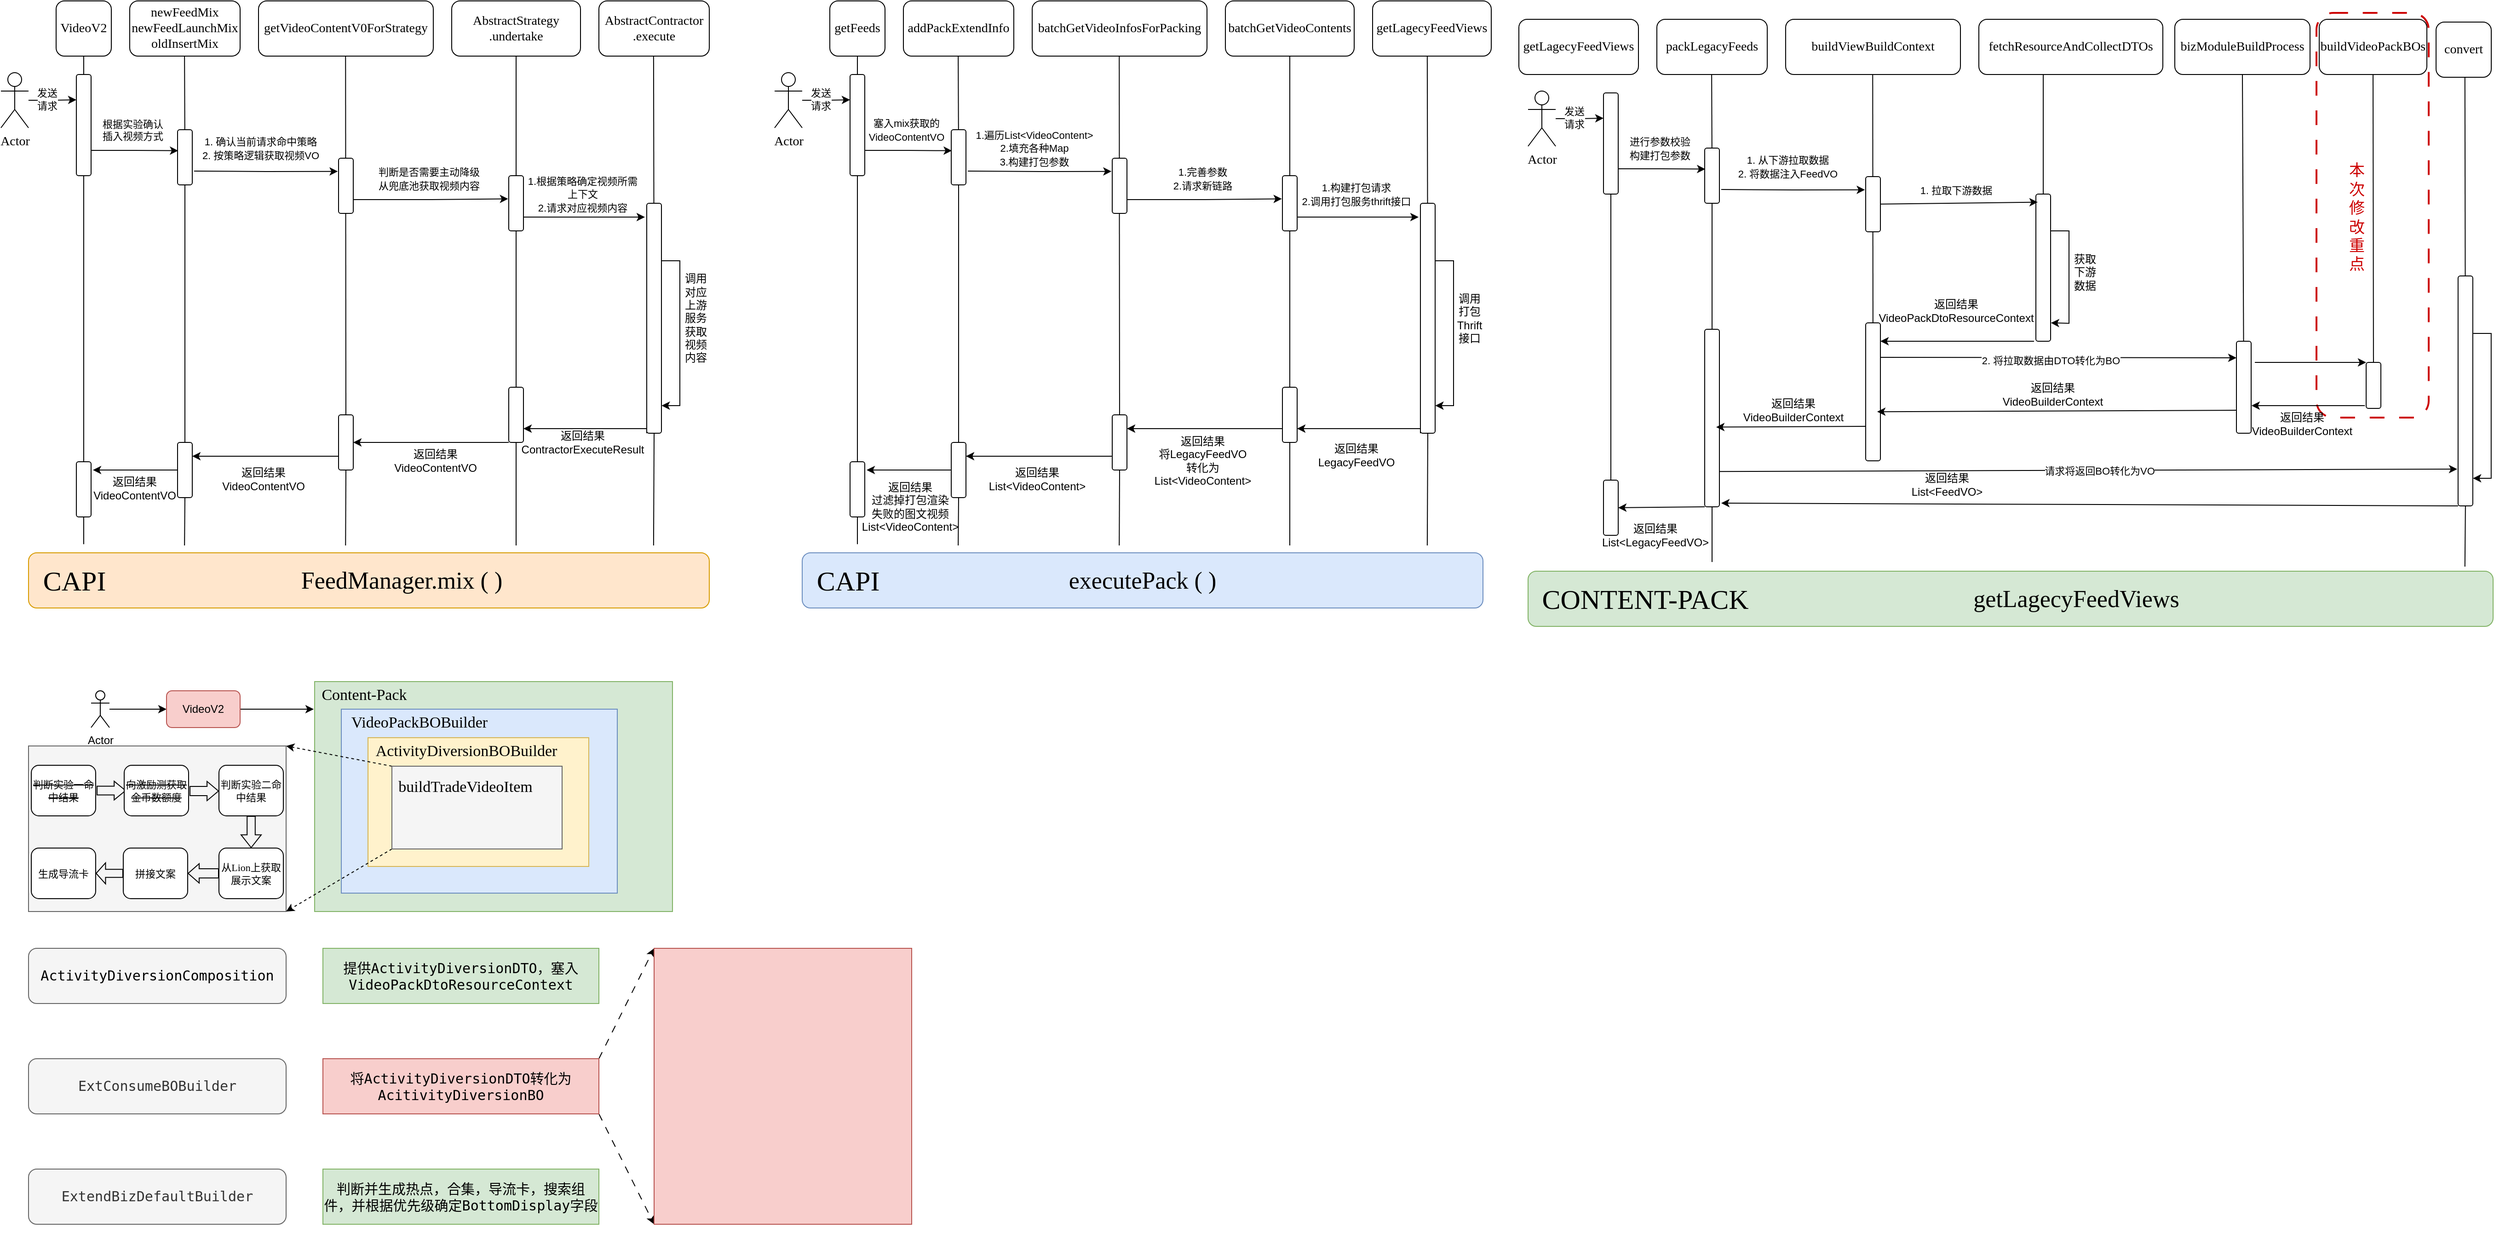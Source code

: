 <mxfile version="28.0.6">
  <diagram name="第 1 页" id="sT8HzIj2YNUEJZkm_Qst">
    <mxGraphModel dx="1426" dy="790" grid="1" gridSize="10" guides="1" tooltips="1" connect="1" arrows="1" fold="1" page="0" pageScale="1" pageWidth="827" pageHeight="1169" math="0" shadow="0">
      <root>
        <mxCell id="0" />
        <mxCell id="1" parent="0" />
        <mxCell id="fj5cy2cT-31GAH7O06Sl-87" value="" style="rounded=1;whiteSpace=wrap;html=1;fontFamily=Helvetica;fontSize=11;fontColor=default;labelBackgroundColor=default;fillColor=none;strokeColor=#CC0000;strokeWidth=2;dashed=1;dashPattern=8 8;" parent="1" vertex="1">
          <mxGeometry x="2527" y="23" width="122" height="440" as="geometry" />
        </mxCell>
        <mxCell id="TXACmknkXb2Owu_Iaf9k-64" value="&lt;font style=&quot;font-size: 26px;&quot; face=&quot;Times New Roman&quot;&gt;&amp;nbsp; &amp;nbsp; &amp;nbsp; &amp;nbsp; &amp;nbsp; &amp;nbsp;FeedManager.mix ( )&lt;/font&gt;" style="rounded=1;whiteSpace=wrap;html=1;fillColor=#ffe6cc;strokeColor=#d79b00;" parent="1" vertex="1">
          <mxGeometry x="40" y="610" width="740" height="60" as="geometry" />
        </mxCell>
        <mxCell id="TXACmknkXb2Owu_Iaf9k-68" style="edgeStyle=orthogonalEdgeStyle;rounded=0;orthogonalLoop=1;jettySize=auto;html=1;entryX=0;entryY=0.25;entryDx=0;entryDy=0;" parent="1" source="TXACmknkXb2Owu_Iaf9k-1" target="TXACmknkXb2Owu_Iaf9k-10" edge="1">
          <mxGeometry relative="1" as="geometry" />
        </mxCell>
        <mxCell id="TXACmknkXb2Owu_Iaf9k-69" value="发送&lt;div&gt;请求&lt;/div&gt;" style="edgeLabel;html=1;align=center;verticalAlign=middle;resizable=0;points=[];" parent="TXACmknkXb2Owu_Iaf9k-68" vertex="1" connectable="0">
          <mxGeometry x="-0.233" y="1" relative="1" as="geometry">
            <mxPoint as="offset" />
          </mxGeometry>
        </mxCell>
        <mxCell id="TXACmknkXb2Owu_Iaf9k-1" value="Actor" style="shape=umlActor;verticalLabelPosition=bottom;verticalAlign=top;html=1;outlineConnect=0;fontFamily=Times New Roman;fontSize=14;" parent="1" vertex="1">
          <mxGeometry x="10" y="88" width="30" height="60" as="geometry" />
        </mxCell>
        <mxCell id="TXACmknkXb2Owu_Iaf9k-2" value="&lt;font&gt;VideoV2&lt;/font&gt;" style="rounded=1;whiteSpace=wrap;html=1;fontFamily=Times New Roman;fontSize=14;" parent="1" vertex="1">
          <mxGeometry x="70" y="10" width="60" height="60" as="geometry" />
        </mxCell>
        <mxCell id="TXACmknkXb2Owu_Iaf9k-4" value="newFeedMix&lt;div&gt;newFeedLaunchMix&lt;/div&gt;&lt;div&gt;oldInsertMix&lt;/div&gt;" style="rounded=1;whiteSpace=wrap;html=1;fontFamily=Times New Roman;fontSize=14;" parent="1" vertex="1">
          <mxGeometry x="150" y="10" width="120" height="60" as="geometry" />
        </mxCell>
        <mxCell id="TXACmknkXb2Owu_Iaf9k-5" value="getVideoContentV0ForStrategy" style="rounded=1;whiteSpace=wrap;html=1;fontFamily=Times New Roman;fontSize=14;" parent="1" vertex="1">
          <mxGeometry x="290" y="10" width="190" height="60" as="geometry" />
        </mxCell>
        <mxCell id="TXACmknkXb2Owu_Iaf9k-6" value="AbstractStrategy&lt;div&gt;.undertake&lt;/div&gt;" style="rounded=1;whiteSpace=wrap;html=1;fontFamily=Times New Roman;fontSize=14;" parent="1" vertex="1">
          <mxGeometry x="500" y="10" width="140" height="60" as="geometry" />
        </mxCell>
        <mxCell id="TXACmknkXb2Owu_Iaf9k-8" value="AbstractContractor&lt;div&gt;.execute&lt;/div&gt;" style="rounded=1;whiteSpace=wrap;html=1;fontFamily=Times New Roman;fontSize=14;" parent="1" vertex="1">
          <mxGeometry x="660" y="10" width="120" height="60" as="geometry" />
        </mxCell>
        <mxCell id="TXACmknkXb2Owu_Iaf9k-9" value="" style="endArrow=none;html=1;rounded=0;entryX=0.5;entryY=1;entryDx=0;entryDy=0;" parent="1" source="TXACmknkXb2Owu_Iaf9k-10" target="TXACmknkXb2Owu_Iaf9k-2" edge="1">
          <mxGeometry width="50" height="50" relative="1" as="geometry">
            <mxPoint x="100" y="682" as="sourcePoint" />
            <mxPoint x="140" y="140" as="targetPoint" />
          </mxGeometry>
        </mxCell>
        <mxCell id="TXACmknkXb2Owu_Iaf9k-10" value="" style="rounded=1;whiteSpace=wrap;html=1;" parent="1" vertex="1">
          <mxGeometry x="92" y="90" width="16" height="110" as="geometry" />
        </mxCell>
        <mxCell id="TXACmknkXb2Owu_Iaf9k-15" value="" style="endArrow=none;html=1;rounded=0;entryX=0.5;entryY=1;entryDx=0;entryDy=0;" parent="1" source="TXACmknkXb2Owu_Iaf9k-20" edge="1">
          <mxGeometry width="50" height="50" relative="1" as="geometry">
            <mxPoint x="209.57" y="602" as="sourcePoint" />
            <mxPoint x="209.57" y="70" as="targetPoint" />
          </mxGeometry>
        </mxCell>
        <mxCell id="TXACmknkXb2Owu_Iaf9k-17" value="" style="endArrow=none;html=1;rounded=0;entryX=0.5;entryY=1;entryDx=0;entryDy=0;" parent="1" edge="1">
          <mxGeometry width="50" height="50" relative="1" as="geometry">
            <mxPoint x="570" y="602" as="sourcePoint" />
            <mxPoint x="570" y="70" as="targetPoint" />
          </mxGeometry>
        </mxCell>
        <mxCell id="TXACmknkXb2Owu_Iaf9k-18" value="" style="endArrow=none;html=1;rounded=0;entryX=0.5;entryY=1;entryDx=0;entryDy=0;" parent="1" source="TXACmknkXb2Owu_Iaf9k-39" edge="1">
          <mxGeometry width="50" height="50" relative="1" as="geometry">
            <mxPoint x="719.44" y="602" as="sourcePoint" />
            <mxPoint x="719.44" y="70" as="targetPoint" />
          </mxGeometry>
        </mxCell>
        <mxCell id="TXACmknkXb2Owu_Iaf9k-21" value="" style="endArrow=none;html=1;rounded=0;entryX=0.5;entryY=1;entryDx=0;entryDy=0;" parent="1" source="TXACmknkXb2Owu_Iaf9k-54" target="TXACmknkXb2Owu_Iaf9k-20" edge="1">
          <mxGeometry width="50" height="50" relative="1" as="geometry">
            <mxPoint x="209.57" y="602" as="sourcePoint" />
            <mxPoint x="209.57" y="70" as="targetPoint" />
          </mxGeometry>
        </mxCell>
        <mxCell id="TXACmknkXb2Owu_Iaf9k-20" value="" style="rounded=1;whiteSpace=wrap;html=1;" parent="1" vertex="1">
          <mxGeometry x="202" y="150" width="16" height="60" as="geometry" />
        </mxCell>
        <mxCell id="TXACmknkXb2Owu_Iaf9k-26" value="&lt;span style=&quot;font-size: 11px; background-color: rgb(255, 255, 255);&quot;&gt;根据实验确认&lt;/span&gt;&lt;div style=&quot;font-size: 11px;&quot;&gt;插入视频方式&lt;/div&gt;" style="text;html=1;align=center;verticalAlign=middle;resizable=0;points=[];autosize=1;strokeColor=none;fillColor=none;" parent="1" vertex="1">
          <mxGeometry x="108" y="130" width="90" height="40" as="geometry" />
        </mxCell>
        <mxCell id="TXACmknkXb2Owu_Iaf9k-27" value="&lt;span style=&quot;font-size: 11px; background-color: rgb(255, 255, 255);&quot;&gt;1. 确认当前请求命中策略&lt;/span&gt;&lt;div&gt;&lt;div&gt;&lt;span style=&quot;font-size: 11px; background-color: rgb(255, 255, 255);&quot;&gt;2. 按策略逻辑获取视频VO&lt;/span&gt;&lt;/div&gt;&lt;/div&gt;" style="text;html=1;align=center;verticalAlign=middle;resizable=0;points=[];autosize=1;strokeColor=none;fillColor=none;" parent="1" vertex="1">
          <mxGeometry x="217" y="150" width="150" height="40" as="geometry" />
        </mxCell>
        <mxCell id="TXACmknkXb2Owu_Iaf9k-28" value="&lt;span style=&quot;font-size: 11px; background-color: rgb(255, 255, 255);&quot;&gt;1.根据策略确定&lt;/span&gt;&lt;span style=&quot;background-color: light-dark(rgb(255, 255, 255), rgb(18, 18, 18)); font-size: 11px; color: light-dark(rgb(0, 0, 0), rgb(255, 255, 255));&quot;&gt;视频所需&lt;/span&gt;&lt;div&gt;&lt;span style=&quot;background-color: light-dark(rgb(255, 255, 255), rgb(18, 18, 18)); font-size: 11px; color: light-dark(rgb(0, 0, 0), rgb(255, 255, 255));&quot;&gt;上下文&lt;/span&gt;&lt;div&gt;&lt;div&gt;&lt;span style=&quot;font-size: 11px; background-color: rgb(255, 255, 255);&quot;&gt;2.请求对应视频内容&lt;/span&gt;&lt;/div&gt;&lt;/div&gt;&lt;/div&gt;" style="text;html=1;align=center;verticalAlign=middle;resizable=0;points=[];autosize=1;strokeColor=none;fillColor=none;" parent="1" vertex="1">
          <mxGeometry x="572" y="190" width="140" height="60" as="geometry" />
        </mxCell>
        <mxCell id="TXACmknkXb2Owu_Iaf9k-29" value="&lt;span style=&quot;font-size: 11px; background-color: rgb(255, 255, 255);&quot;&gt;判断是否需要主动降级&lt;/span&gt;&lt;div&gt;&lt;span style=&quot;font-size: 11px; background-color: rgb(255, 255, 255);&quot;&gt;从兜底池获取视频内容&lt;/span&gt;&lt;/div&gt;" style="text;html=1;align=center;verticalAlign=middle;resizable=0;points=[];autosize=1;strokeColor=none;fillColor=none;" parent="1" vertex="1">
          <mxGeometry x="410" y="183" width="130" height="40" as="geometry" />
        </mxCell>
        <mxCell id="TXACmknkXb2Owu_Iaf9k-30" style="edgeStyle=orthogonalEdgeStyle;rounded=0;orthogonalLoop=1;jettySize=auto;html=1;exitX=1;exitY=0.75;exitDx=0;exitDy=0;entryX=0.042;entryY=0.381;entryDx=0;entryDy=0;entryPerimeter=0;" parent="1" source="TXACmknkXb2Owu_Iaf9k-10" target="TXACmknkXb2Owu_Iaf9k-20" edge="1">
          <mxGeometry relative="1" as="geometry" />
        </mxCell>
        <mxCell id="TXACmknkXb2Owu_Iaf9k-32" style="edgeStyle=orthogonalEdgeStyle;rounded=0;orthogonalLoop=1;jettySize=auto;html=1;entryX=-0.111;entryY=0.389;entryDx=0;entryDy=0;entryPerimeter=0;" parent="1" edge="1">
          <mxGeometry relative="1" as="geometry">
            <mxPoint x="220" y="195" as="sourcePoint" />
            <mxPoint x="376.224" y="195.34" as="targetPoint" />
          </mxGeometry>
        </mxCell>
        <mxCell id="TXACmknkXb2Owu_Iaf9k-33" value="" style="endArrow=none;html=1;rounded=0;entryX=0.5;entryY=1;entryDx=0;entryDy=0;" parent="1" source="TXACmknkXb2Owu_Iaf9k-49" edge="1">
          <mxGeometry width="50" height="50" relative="1" as="geometry">
            <mxPoint x="384.63" y="602" as="sourcePoint" />
            <mxPoint x="384.63" y="70" as="targetPoint" />
          </mxGeometry>
        </mxCell>
        <mxCell id="TXACmknkXb2Owu_Iaf9k-36" value="" style="rounded=1;whiteSpace=wrap;html=1;" parent="1" vertex="1">
          <mxGeometry x="377" y="181" width="16" height="60" as="geometry" />
        </mxCell>
        <mxCell id="TXACmknkXb2Owu_Iaf9k-37" value="" style="rounded=1;whiteSpace=wrap;html=1;" parent="1" vertex="1">
          <mxGeometry x="562" y="200" width="16" height="60" as="geometry" />
        </mxCell>
        <mxCell id="TXACmknkXb2Owu_Iaf9k-38" style="edgeStyle=orthogonalEdgeStyle;rounded=0;orthogonalLoop=1;jettySize=auto;html=1;exitX=1;exitY=0.75;exitDx=0;exitDy=0;entryX=-0.039;entryY=0.42;entryDx=0;entryDy=0;entryPerimeter=0;" parent="1" source="TXACmknkXb2Owu_Iaf9k-36" target="TXACmknkXb2Owu_Iaf9k-37" edge="1">
          <mxGeometry relative="1" as="geometry" />
        </mxCell>
        <mxCell id="TXACmknkXb2Owu_Iaf9k-40" value="" style="endArrow=none;html=1;rounded=0;entryX=0.5;entryY=1;entryDx=0;entryDy=0;" parent="1" target="TXACmknkXb2Owu_Iaf9k-39" edge="1">
          <mxGeometry width="50" height="50" relative="1" as="geometry">
            <mxPoint x="719.44" y="602" as="sourcePoint" />
            <mxPoint x="719.44" y="70" as="targetPoint" />
          </mxGeometry>
        </mxCell>
        <mxCell id="TXACmknkXb2Owu_Iaf9k-46" style="edgeStyle=orthogonalEdgeStyle;rounded=0;orthogonalLoop=1;jettySize=auto;html=1;exitX=0;exitY=1;exitDx=0;exitDy=0;entryX=1;entryY=0.75;entryDx=0;entryDy=0;" parent="1" source="TXACmknkXb2Owu_Iaf9k-39" target="TXACmknkXb2Owu_Iaf9k-45" edge="1">
          <mxGeometry relative="1" as="geometry">
            <Array as="points">
              <mxPoint x="712" y="475" />
            </Array>
          </mxGeometry>
        </mxCell>
        <mxCell id="TXACmknkXb2Owu_Iaf9k-39" value="" style="rounded=1;whiteSpace=wrap;html=1;" parent="1" vertex="1">
          <mxGeometry x="712" y="230" width="16" height="250" as="geometry" />
        </mxCell>
        <mxCell id="TXACmknkXb2Owu_Iaf9k-42" style="edgeStyle=orthogonalEdgeStyle;rounded=0;orthogonalLoop=1;jettySize=auto;html=1;exitX=1;exitY=0.25;exitDx=0;exitDy=0;entryX=1.011;entryY=0.88;entryDx=0;entryDy=0;entryPerimeter=0;" parent="1" source="TXACmknkXb2Owu_Iaf9k-39" target="TXACmknkXb2Owu_Iaf9k-39" edge="1">
          <mxGeometry relative="1" as="geometry" />
        </mxCell>
        <mxCell id="TXACmknkXb2Owu_Iaf9k-43" style="edgeStyle=orthogonalEdgeStyle;rounded=0;orthogonalLoop=1;jettySize=auto;html=1;exitX=1;exitY=0.75;exitDx=0;exitDy=0;" parent="1" source="TXACmknkXb2Owu_Iaf9k-37" edge="1">
          <mxGeometry relative="1" as="geometry">
            <mxPoint x="710" y="245" as="targetPoint" />
          </mxGeometry>
        </mxCell>
        <mxCell id="TXACmknkXb2Owu_Iaf9k-44" value="调用&lt;div&gt;对应&lt;/div&gt;&lt;div&gt;上游&lt;/div&gt;&lt;div&gt;服务&lt;div&gt;获取&lt;/div&gt;&lt;div&gt;视频&lt;/div&gt;&lt;div&gt;内容&lt;/div&gt;&lt;/div&gt;" style="text;html=1;align=center;verticalAlign=middle;resizable=0;points=[];autosize=1;strokeColor=none;fillColor=none;" parent="1" vertex="1">
          <mxGeometry x="740" y="300" width="50" height="110" as="geometry" />
        </mxCell>
        <mxCell id="TXACmknkXb2Owu_Iaf9k-45" value="" style="rounded=1;whiteSpace=wrap;html=1;" parent="1" vertex="1">
          <mxGeometry x="562" y="430" width="16" height="60" as="geometry" />
        </mxCell>
        <mxCell id="TXACmknkXb2Owu_Iaf9k-51" style="edgeStyle=orthogonalEdgeStyle;rounded=0;orthogonalLoop=1;jettySize=auto;html=1;entryX=1;entryY=0.5;entryDx=0;entryDy=0;" parent="1" source="TXACmknkXb2Owu_Iaf9k-48" target="TXACmknkXb2Owu_Iaf9k-49" edge="1">
          <mxGeometry relative="1" as="geometry" />
        </mxCell>
        <mxCell id="TXACmknkXb2Owu_Iaf9k-48" value="返回结果&lt;div&gt;ContractorExecuteResult&lt;/div&gt;" style="text;html=1;align=center;verticalAlign=middle;resizable=0;points=[];autosize=1;strokeColor=none;fillColor=none;" parent="1" vertex="1">
          <mxGeometry x="562" y="470" width="160" height="40" as="geometry" />
        </mxCell>
        <mxCell id="TXACmknkXb2Owu_Iaf9k-50" value="" style="endArrow=none;html=1;rounded=0;entryX=0.5;entryY=1;entryDx=0;entryDy=0;" parent="1" target="TXACmknkXb2Owu_Iaf9k-49" edge="1">
          <mxGeometry width="50" height="50" relative="1" as="geometry">
            <mxPoint x="384.63" y="602" as="sourcePoint" />
            <mxPoint x="384.63" y="70" as="targetPoint" />
          </mxGeometry>
        </mxCell>
        <mxCell id="TXACmknkXb2Owu_Iaf9k-56" style="edgeStyle=orthogonalEdgeStyle;rounded=0;orthogonalLoop=1;jettySize=auto;html=1;exitX=0;exitY=0.75;exitDx=0;exitDy=0;entryX=1;entryY=0.25;entryDx=0;entryDy=0;" parent="1" source="TXACmknkXb2Owu_Iaf9k-49" target="TXACmknkXb2Owu_Iaf9k-54" edge="1">
          <mxGeometry relative="1" as="geometry" />
        </mxCell>
        <mxCell id="TXACmknkXb2Owu_Iaf9k-49" value="&lt;span style=&quot;color: rgba(0, 0, 0, 0); font-family: monospace; font-size: 0px; text-align: start; text-wrap-mode: nowrap;&quot;&gt;%3CmxGraphModel%3E%3Croot%3E%3CmxCell%20id%3D%220%22%2F%3E%3CmxCell%20id%3D%221%22%20parent%3D%220%22%2F%3E%3CmxCell%20id%3D%222%22%20value%3D%22%22%20style%3D%22rounded%3D1%3BwhiteSpace%3Dwrap%3Bhtml%3D1%3B%22%20vertex%3D%221%22%20parent%3D%221%22%3E%3CmxGeometry%20x%3D%22377%22%20y%3D%22460%22%20width%3D%2216%22%20height%3D%2260%22%20as%3D%22geometry%22%2F%3E%3C%2FmxCell%3E%3C%2Froot%3E%3C%2FmxGraphModel%3E&lt;/span&gt;" style="rounded=1;whiteSpace=wrap;html=1;" parent="1" vertex="1">
          <mxGeometry x="377" y="460" width="16" height="60" as="geometry" />
        </mxCell>
        <mxCell id="TXACmknkXb2Owu_Iaf9k-52" value="返回结果&lt;div&gt;VideoContentVO&lt;/div&gt;" style="text;html=1;align=center;verticalAlign=middle;resizable=0;points=[];autosize=1;strokeColor=none;fillColor=none;" parent="1" vertex="1">
          <mxGeometry x="427" y="490" width="110" height="40" as="geometry" />
        </mxCell>
        <mxCell id="TXACmknkXb2Owu_Iaf9k-55" value="" style="endArrow=none;html=1;rounded=0;entryX=0.5;entryY=1;entryDx=0;entryDy=0;" parent="1" target="TXACmknkXb2Owu_Iaf9k-54" edge="1">
          <mxGeometry width="50" height="50" relative="1" as="geometry">
            <mxPoint x="209.57" y="602" as="sourcePoint" />
            <mxPoint x="210" y="210" as="targetPoint" />
          </mxGeometry>
        </mxCell>
        <mxCell id="TXACmknkXb2Owu_Iaf9k-61" style="edgeStyle=orthogonalEdgeStyle;rounded=0;orthogonalLoop=1;jettySize=auto;html=1;" parent="1" source="TXACmknkXb2Owu_Iaf9k-54" edge="1">
          <mxGeometry relative="1" as="geometry">
            <mxPoint x="110" y="520.0" as="targetPoint" />
          </mxGeometry>
        </mxCell>
        <mxCell id="TXACmknkXb2Owu_Iaf9k-54" value="&lt;span style=&quot;color: rgba(0, 0, 0, 0); font-family: monospace; font-size: 0px; text-align: start; text-wrap-mode: nowrap;&quot;&gt;%3CmxGraphModel%3E%3Croot%3E%3CmxCell%20id%3D%220%22%2F%3E%3CmxCell%20id%3D%221%22%20parent%3D%220%22%2F%3E%3CmxCell%20id%3D%222%22%20value%3D%22%22%20style%3D%22rounded%3D1%3BwhiteSpace%3Dwrap%3Bhtml%3D1%3B%22%20vertex%3D%221%22%20parent%3D%221%22%3E%3CmxGeometry%20x%3D%22377%22%20y%3D%22460%22%20width%3D%2216%22%20height%3D%2260%22%20as%3D%22geometry%22%2F%3E%3C%2FmxCell%3E%3C%2Froot%3E%3C%2FmxGraphModel%3E&lt;/span&gt;" style="rounded=1;whiteSpace=wrap;html=1;" parent="1" vertex="1">
          <mxGeometry x="202" y="490" width="16" height="60" as="geometry" />
        </mxCell>
        <mxCell id="TXACmknkXb2Owu_Iaf9k-57" value="返回结果&lt;div&gt;VideoContentVO&lt;/div&gt;" style="text;html=1;align=center;verticalAlign=middle;resizable=0;points=[];autosize=1;strokeColor=none;fillColor=none;" parent="1" vertex="1">
          <mxGeometry x="240" y="510" width="110" height="40" as="geometry" />
        </mxCell>
        <mxCell id="TXACmknkXb2Owu_Iaf9k-58" value="" style="endArrow=none;html=1;rounded=0;entryX=0.5;entryY=1;entryDx=0;entryDy=0;" parent="1" source="TXACmknkXb2Owu_Iaf9k-59" target="TXACmknkXb2Owu_Iaf9k-10" edge="1">
          <mxGeometry width="50" height="50" relative="1" as="geometry">
            <mxPoint x="100" y="600.645" as="sourcePoint" />
            <mxPoint x="110" y="240" as="targetPoint" />
          </mxGeometry>
        </mxCell>
        <mxCell id="TXACmknkXb2Owu_Iaf9k-60" value="" style="endArrow=none;html=1;rounded=0;entryX=0.5;entryY=1;entryDx=0;entryDy=0;" parent="1" target="TXACmknkXb2Owu_Iaf9k-59" edge="1">
          <mxGeometry width="50" height="50" relative="1" as="geometry">
            <mxPoint x="100" y="600.645" as="sourcePoint" />
            <mxPoint x="100" y="200" as="targetPoint" />
          </mxGeometry>
        </mxCell>
        <mxCell id="TXACmknkXb2Owu_Iaf9k-59" value="&lt;span style=&quot;color: rgba(0, 0, 0, 0); font-family: monospace; font-size: 0px; text-align: start; text-wrap-mode: nowrap;&quot;&gt;%3CmxGraphModel%3E%3Croot%3E%3CmxCell%20id%3D%220%22%2F%3E%3CmxCell%20id%3D%221%22%20parent%3D%220%22%2F%3E%3CmxCell%20id%3D%222%22%20value%3D%22%22%20style%3D%22rounded%3D1%3BwhiteSpace%3Dwrap%3Bhtml%3D1%3B%22%20vertex%3D%221%22%20parent%3D%221%22%3E%3CmxGeometry%20x%3D%22377%22%20y%3D%22460%22%20width%3D%2216%22%20height%3D%2260%22%20as%3D%22geometry%22%2F%3E%3C%2FmxCell%3E%3C%2Froot%3E%3C%2FmxGraphModel%3E&lt;/span&gt;" style="rounded=1;whiteSpace=wrap;html=1;" parent="1" vertex="1">
          <mxGeometry x="92" y="511" width="16" height="60" as="geometry" />
        </mxCell>
        <mxCell id="TXACmknkXb2Owu_Iaf9k-63" value="返回结果&lt;div&gt;VideoContentVO&lt;/div&gt;" style="text;html=1;align=center;verticalAlign=middle;resizable=0;points=[];autosize=1;strokeColor=none;fillColor=none;" parent="1" vertex="1">
          <mxGeometry x="100" y="520" width="110" height="40" as="geometry" />
        </mxCell>
        <mxCell id="TXACmknkXb2Owu_Iaf9k-65" value="&lt;font style=&quot;font-size: 30px;&quot; face=&quot;Times New Roman&quot;&gt;CAPI&lt;/font&gt;" style="text;html=1;align=center;verticalAlign=middle;whiteSpace=wrap;rounded=0;" parent="1" vertex="1">
          <mxGeometry x="60" y="625" width="60" height="30" as="geometry" />
        </mxCell>
        <mxCell id="TXACmknkXb2Owu_Iaf9k-70" value="&lt;font face=&quot;Times New Roman&quot;&gt;&lt;span style=&quot;font-size: 26px;&quot;&gt;executePack ( )&lt;/span&gt;&lt;/font&gt;" style="rounded=1;whiteSpace=wrap;html=1;fillColor=#dae8fc;strokeColor=#6c8ebf;" parent="1" vertex="1">
          <mxGeometry x="881" y="610" width="740" height="60" as="geometry" />
        </mxCell>
        <mxCell id="TXACmknkXb2Owu_Iaf9k-71" style="edgeStyle=orthogonalEdgeStyle;rounded=0;orthogonalLoop=1;jettySize=auto;html=1;entryX=0;entryY=0.25;entryDx=0;entryDy=0;" parent="1" source="TXACmknkXb2Owu_Iaf9k-73" target="TXACmknkXb2Owu_Iaf9k-80" edge="1">
          <mxGeometry relative="1" as="geometry" />
        </mxCell>
        <mxCell id="TXACmknkXb2Owu_Iaf9k-72" value="发送&lt;div&gt;请求&lt;/div&gt;" style="edgeLabel;html=1;align=center;verticalAlign=middle;resizable=0;points=[];" parent="TXACmknkXb2Owu_Iaf9k-71" vertex="1" connectable="0">
          <mxGeometry x="-0.233" y="1" relative="1" as="geometry">
            <mxPoint as="offset" />
          </mxGeometry>
        </mxCell>
        <mxCell id="TXACmknkXb2Owu_Iaf9k-73" value="Actor" style="shape=umlActor;verticalLabelPosition=bottom;verticalAlign=top;html=1;outlineConnect=0;fontFamily=Times New Roman;fontSize=14;" parent="1" vertex="1">
          <mxGeometry x="851" y="88" width="30" height="60" as="geometry" />
        </mxCell>
        <mxCell id="TXACmknkXb2Owu_Iaf9k-74" value="&lt;font&gt;getFeeds&lt;/font&gt;" style="rounded=1;whiteSpace=wrap;html=1;fontFamily=Times New Roman;fontSize=14;" parent="1" vertex="1">
          <mxGeometry x="911" y="10" width="60" height="60" as="geometry" />
        </mxCell>
        <mxCell id="TXACmknkXb2Owu_Iaf9k-75" value="addPackExtendInfo" style="rounded=1;whiteSpace=wrap;html=1;fontFamily=Times New Roman;fontSize=14;" parent="1" vertex="1">
          <mxGeometry x="991" y="10" width="120" height="60" as="geometry" />
        </mxCell>
        <mxCell id="TXACmknkXb2Owu_Iaf9k-76" value="batchGetVideoInfosForPacking" style="rounded=1;whiteSpace=wrap;html=1;fontFamily=Times New Roman;fontSize=14;" parent="1" vertex="1">
          <mxGeometry x="1131" y="10" width="190" height="60" as="geometry" />
        </mxCell>
        <mxCell id="TXACmknkXb2Owu_Iaf9k-77" value="batchGetVideoContents" style="rounded=1;whiteSpace=wrap;html=1;fontFamily=Times New Roman;fontSize=14;" parent="1" vertex="1">
          <mxGeometry x="1341" y="10" width="140" height="60" as="geometry" />
        </mxCell>
        <mxCell id="TXACmknkXb2Owu_Iaf9k-78" value="getLagecyFeedViews" style="rounded=1;whiteSpace=wrap;html=1;fontFamily=Times New Roman;fontSize=14;" parent="1" vertex="1">
          <mxGeometry x="1501" y="10" width="129" height="60" as="geometry" />
        </mxCell>
        <mxCell id="TXACmknkXb2Owu_Iaf9k-79" value="" style="endArrow=none;html=1;rounded=0;entryX=0.5;entryY=1;entryDx=0;entryDy=0;" parent="1" source="TXACmknkXb2Owu_Iaf9k-80" target="TXACmknkXb2Owu_Iaf9k-74" edge="1">
          <mxGeometry width="50" height="50" relative="1" as="geometry">
            <mxPoint x="941" y="682" as="sourcePoint" />
            <mxPoint x="981" y="140" as="targetPoint" />
          </mxGeometry>
        </mxCell>
        <mxCell id="TXACmknkXb2Owu_Iaf9k-80" value="" style="rounded=1;whiteSpace=wrap;html=1;" parent="1" vertex="1">
          <mxGeometry x="933" y="90" width="16" height="110" as="geometry" />
        </mxCell>
        <mxCell id="TXACmknkXb2Owu_Iaf9k-81" value="" style="endArrow=none;html=1;rounded=0;entryX=0.5;entryY=1;entryDx=0;entryDy=0;" parent="1" source="TXACmknkXb2Owu_Iaf9k-85" edge="1">
          <mxGeometry width="50" height="50" relative="1" as="geometry">
            <mxPoint x="1050.57" y="602" as="sourcePoint" />
            <mxPoint x="1050.57" y="70" as="targetPoint" />
          </mxGeometry>
        </mxCell>
        <mxCell id="TXACmknkXb2Owu_Iaf9k-82" value="" style="endArrow=none;html=1;rounded=0;entryX=0.5;entryY=1;entryDx=0;entryDy=0;" parent="1" edge="1">
          <mxGeometry width="50" height="50" relative="1" as="geometry">
            <mxPoint x="1411" y="602" as="sourcePoint" />
            <mxPoint x="1411" y="70" as="targetPoint" />
          </mxGeometry>
        </mxCell>
        <mxCell id="TXACmknkXb2Owu_Iaf9k-83" value="" style="endArrow=none;html=1;rounded=0;entryX=0.5;entryY=1;entryDx=0;entryDy=0;" parent="1" source="TXACmknkXb2Owu_Iaf9k-98" edge="1">
          <mxGeometry width="50" height="50" relative="1" as="geometry">
            <mxPoint x="1560.44" y="602" as="sourcePoint" />
            <mxPoint x="1560.44" y="70" as="targetPoint" />
          </mxGeometry>
        </mxCell>
        <mxCell id="TXACmknkXb2Owu_Iaf9k-84" value="" style="endArrow=none;html=1;rounded=0;entryX=0.5;entryY=1;entryDx=0;entryDy=0;" parent="1" source="TXACmknkXb2Owu_Iaf9k-111" target="TXACmknkXb2Owu_Iaf9k-85" edge="1">
          <mxGeometry width="50" height="50" relative="1" as="geometry">
            <mxPoint x="1050.57" y="602" as="sourcePoint" />
            <mxPoint x="1050.57" y="70" as="targetPoint" />
          </mxGeometry>
        </mxCell>
        <mxCell id="TXACmknkXb2Owu_Iaf9k-85" value="" style="rounded=1;whiteSpace=wrap;html=1;" parent="1" vertex="1">
          <mxGeometry x="1043" y="150" width="16" height="60" as="geometry" />
        </mxCell>
        <mxCell id="TXACmknkXb2Owu_Iaf9k-86" value="&lt;span style=&quot;font-size: 11px; background-color: rgb(255, 255, 255);&quot;&gt;塞入mix获取的&lt;/span&gt;&lt;div&gt;&lt;span style=&quot;font-size: 11px; background-color: rgb(255, 255, 255);&quot;&gt;VideoContentVO&lt;/span&gt;&lt;/div&gt;" style="text;html=1;align=center;verticalAlign=middle;resizable=0;points=[];autosize=1;strokeColor=none;fillColor=none;" parent="1" vertex="1">
          <mxGeometry x="939" y="130" width="110" height="40" as="geometry" />
        </mxCell>
        <mxCell id="TXACmknkXb2Owu_Iaf9k-87" value="&lt;span style=&quot;font-size: 11px; background-color: rgb(255, 255, 255);&quot;&gt;1.遍历List&amp;lt;VideoContent&amp;gt;&lt;/span&gt;&lt;div&gt;&lt;span style=&quot;font-size: 11px; background-color: rgb(255, 255, 255);&quot;&gt;2.填充各种Map&lt;/span&gt;&lt;/div&gt;&lt;div&gt;&lt;span style=&quot;font-size: 11px; background-color: rgb(255, 255, 255);&quot;&gt;3.构建打包参数&lt;/span&gt;&lt;/div&gt;" style="text;html=1;align=center;verticalAlign=middle;resizable=0;points=[];autosize=1;strokeColor=none;fillColor=none;" parent="1" vertex="1">
          <mxGeometry x="1058" y="140" width="150" height="60" as="geometry" />
        </mxCell>
        <mxCell id="TXACmknkXb2Owu_Iaf9k-88" value="&lt;span style=&quot;font-size: 11px; background-color: rgb(255, 255, 255);&quot;&gt;1.构建打包请求&lt;/span&gt;&lt;div&gt;&lt;span style=&quot;font-size: 11px; background-color: rgb(255, 255, 255);&quot;&gt;2.调用打包服务thrift接口&lt;/span&gt;&lt;/div&gt;" style="text;html=1;align=center;verticalAlign=middle;resizable=0;points=[];autosize=1;strokeColor=none;fillColor=none;" parent="1" vertex="1">
          <mxGeometry x="1413" y="200" width="140" height="40" as="geometry" />
        </mxCell>
        <mxCell id="TXACmknkXb2Owu_Iaf9k-89" value="&lt;span style=&quot;font-size: 11px; background-color: rgb(255, 255, 255);&quot;&gt;1.完善参数&lt;/span&gt;&lt;div&gt;&lt;span style=&quot;font-size: 11px; background-color: rgb(255, 255, 255);&quot;&gt;2.请求新链路&lt;/span&gt;&lt;/div&gt;" style="text;html=1;align=center;verticalAlign=middle;resizable=0;points=[];autosize=1;strokeColor=none;fillColor=none;" parent="1" vertex="1">
          <mxGeometry x="1271" y="183" width="90" height="40" as="geometry" />
        </mxCell>
        <mxCell id="TXACmknkXb2Owu_Iaf9k-90" style="edgeStyle=orthogonalEdgeStyle;rounded=0;orthogonalLoop=1;jettySize=auto;html=1;exitX=1;exitY=0.75;exitDx=0;exitDy=0;entryX=0.042;entryY=0.381;entryDx=0;entryDy=0;entryPerimeter=0;" parent="1" source="TXACmknkXb2Owu_Iaf9k-80" target="TXACmknkXb2Owu_Iaf9k-85" edge="1">
          <mxGeometry relative="1" as="geometry" />
        </mxCell>
        <mxCell id="TXACmknkXb2Owu_Iaf9k-91" style="edgeStyle=orthogonalEdgeStyle;rounded=0;orthogonalLoop=1;jettySize=auto;html=1;entryX=-0.111;entryY=0.389;entryDx=0;entryDy=0;entryPerimeter=0;" parent="1" edge="1">
          <mxGeometry relative="1" as="geometry">
            <mxPoint x="1061" y="195" as="sourcePoint" />
            <mxPoint x="1217.224" y="195.34" as="targetPoint" />
          </mxGeometry>
        </mxCell>
        <mxCell id="TXACmknkXb2Owu_Iaf9k-92" value="" style="endArrow=none;html=1;rounded=0;entryX=0.5;entryY=1;entryDx=0;entryDy=0;" parent="1" source="TXACmknkXb2Owu_Iaf9k-107" edge="1">
          <mxGeometry width="50" height="50" relative="1" as="geometry">
            <mxPoint x="1225.63" y="602" as="sourcePoint" />
            <mxPoint x="1225.63" y="70" as="targetPoint" />
          </mxGeometry>
        </mxCell>
        <mxCell id="TXACmknkXb2Owu_Iaf9k-93" value="" style="rounded=1;whiteSpace=wrap;html=1;" parent="1" vertex="1">
          <mxGeometry x="1218" y="181" width="16" height="60" as="geometry" />
        </mxCell>
        <mxCell id="TXACmknkXb2Owu_Iaf9k-94" value="" style="rounded=1;whiteSpace=wrap;html=1;" parent="1" vertex="1">
          <mxGeometry x="1403" y="200" width="16" height="60" as="geometry" />
        </mxCell>
        <mxCell id="TXACmknkXb2Owu_Iaf9k-95" style="edgeStyle=orthogonalEdgeStyle;rounded=0;orthogonalLoop=1;jettySize=auto;html=1;exitX=1;exitY=0.75;exitDx=0;exitDy=0;entryX=-0.039;entryY=0.42;entryDx=0;entryDy=0;entryPerimeter=0;" parent="1" source="TXACmknkXb2Owu_Iaf9k-93" target="TXACmknkXb2Owu_Iaf9k-94" edge="1">
          <mxGeometry relative="1" as="geometry" />
        </mxCell>
        <mxCell id="TXACmknkXb2Owu_Iaf9k-96" value="" style="endArrow=none;html=1;rounded=0;entryX=0.5;entryY=1;entryDx=0;entryDy=0;" parent="1" target="TXACmknkXb2Owu_Iaf9k-98" edge="1">
          <mxGeometry width="50" height="50" relative="1" as="geometry">
            <mxPoint x="1560.44" y="602" as="sourcePoint" />
            <mxPoint x="1560.44" y="70" as="targetPoint" />
          </mxGeometry>
        </mxCell>
        <mxCell id="TXACmknkXb2Owu_Iaf9k-97" style="edgeStyle=orthogonalEdgeStyle;rounded=0;orthogonalLoop=1;jettySize=auto;html=1;exitX=0;exitY=1;exitDx=0;exitDy=0;entryX=1;entryY=0.75;entryDx=0;entryDy=0;" parent="1" source="TXACmknkXb2Owu_Iaf9k-98" target="TXACmknkXb2Owu_Iaf9k-102" edge="1">
          <mxGeometry relative="1" as="geometry">
            <Array as="points">
              <mxPoint x="1553" y="475" />
            </Array>
          </mxGeometry>
        </mxCell>
        <mxCell id="TXACmknkXb2Owu_Iaf9k-98" value="" style="rounded=1;whiteSpace=wrap;html=1;" parent="1" vertex="1">
          <mxGeometry x="1553" y="230" width="16" height="250" as="geometry" />
        </mxCell>
        <mxCell id="TXACmknkXb2Owu_Iaf9k-99" style="edgeStyle=orthogonalEdgeStyle;rounded=0;orthogonalLoop=1;jettySize=auto;html=1;exitX=1;exitY=0.25;exitDx=0;exitDy=0;entryX=1.011;entryY=0.88;entryDx=0;entryDy=0;entryPerimeter=0;" parent="1" source="TXACmknkXb2Owu_Iaf9k-98" target="TXACmknkXb2Owu_Iaf9k-98" edge="1">
          <mxGeometry relative="1" as="geometry" />
        </mxCell>
        <mxCell id="TXACmknkXb2Owu_Iaf9k-100" style="edgeStyle=orthogonalEdgeStyle;rounded=0;orthogonalLoop=1;jettySize=auto;html=1;exitX=1;exitY=0.75;exitDx=0;exitDy=0;" parent="1" source="TXACmknkXb2Owu_Iaf9k-94" edge="1">
          <mxGeometry relative="1" as="geometry">
            <mxPoint x="1551" y="245" as="targetPoint" />
          </mxGeometry>
        </mxCell>
        <mxCell id="TXACmknkXb2Owu_Iaf9k-101" value="调用&lt;div&gt;打包&lt;/div&gt;&lt;div&gt;Thrift&lt;/div&gt;&lt;div&gt;接口&lt;/div&gt;" style="text;html=1;align=center;verticalAlign=middle;resizable=0;points=[];autosize=1;strokeColor=none;fillColor=none;" parent="1" vertex="1">
          <mxGeometry x="1581" y="320" width="50" height="70" as="geometry" />
        </mxCell>
        <mxCell id="TXACmknkXb2Owu_Iaf9k-118" style="edgeStyle=orthogonalEdgeStyle;rounded=0;orthogonalLoop=1;jettySize=auto;html=1;exitX=0;exitY=0.75;exitDx=0;exitDy=0;entryX=1;entryY=0.25;entryDx=0;entryDy=0;" parent="1" source="TXACmknkXb2Owu_Iaf9k-102" target="TXACmknkXb2Owu_Iaf9k-107" edge="1">
          <mxGeometry relative="1" as="geometry" />
        </mxCell>
        <mxCell id="TXACmknkXb2Owu_Iaf9k-102" value="" style="rounded=1;whiteSpace=wrap;html=1;" parent="1" vertex="1">
          <mxGeometry x="1403" y="430" width="16" height="60" as="geometry" />
        </mxCell>
        <mxCell id="TXACmknkXb2Owu_Iaf9k-104" value="返回结果&lt;div&gt;将LegacyFeedVO&lt;/div&gt;&lt;div&gt;转化为&lt;br&gt;&lt;div&gt;List&amp;lt;VideoContent&amp;gt;&lt;/div&gt;&lt;/div&gt;" style="text;html=1;align=center;verticalAlign=middle;resizable=0;points=[];autosize=1;strokeColor=none;fillColor=none;" parent="1" vertex="1">
          <mxGeometry x="1251" y="475" width="130" height="70" as="geometry" />
        </mxCell>
        <mxCell id="TXACmknkXb2Owu_Iaf9k-105" value="" style="endArrow=none;html=1;rounded=0;entryX=0.5;entryY=1;entryDx=0;entryDy=0;" parent="1" target="TXACmknkXb2Owu_Iaf9k-107" edge="1">
          <mxGeometry width="50" height="50" relative="1" as="geometry">
            <mxPoint x="1225.63" y="602" as="sourcePoint" />
            <mxPoint x="1225.63" y="70" as="targetPoint" />
          </mxGeometry>
        </mxCell>
        <mxCell id="TXACmknkXb2Owu_Iaf9k-106" style="edgeStyle=orthogonalEdgeStyle;rounded=0;orthogonalLoop=1;jettySize=auto;html=1;exitX=0;exitY=0.75;exitDx=0;exitDy=0;entryX=1;entryY=0.25;entryDx=0;entryDy=0;" parent="1" source="TXACmknkXb2Owu_Iaf9k-107" target="TXACmknkXb2Owu_Iaf9k-111" edge="1">
          <mxGeometry relative="1" as="geometry" />
        </mxCell>
        <mxCell id="TXACmknkXb2Owu_Iaf9k-107" value="&lt;span style=&quot;color: rgba(0, 0, 0, 0); font-family: monospace; font-size: 0px; text-align: start; text-wrap-mode: nowrap;&quot;&gt;%3CmxGraphModel%3E%3Croot%3E%3CmxCell%20id%3D%220%22%2F%3E%3CmxCell%20id%3D%221%22%20parent%3D%220%22%2F%3E%3CmxCell%20id%3D%222%22%20value%3D%22%22%20style%3D%22rounded%3D1%3BwhiteSpace%3Dwrap%3Bhtml%3D1%3B%22%20vertex%3D%221%22%20parent%3D%221%22%3E%3CmxGeometry%20x%3D%22377%22%20y%3D%22460%22%20width%3D%2216%22%20height%3D%2260%22%20as%3D%22geometry%22%2F%3E%3C%2FmxCell%3E%3C%2Froot%3E%3C%2FmxGraphModel%3E&lt;/span&gt;" style="rounded=1;whiteSpace=wrap;html=1;" parent="1" vertex="1">
          <mxGeometry x="1218" y="460" width="16" height="60" as="geometry" />
        </mxCell>
        <mxCell id="TXACmknkXb2Owu_Iaf9k-109" value="" style="endArrow=none;html=1;rounded=0;entryX=0.5;entryY=1;entryDx=0;entryDy=0;" parent="1" target="TXACmknkXb2Owu_Iaf9k-111" edge="1">
          <mxGeometry width="50" height="50" relative="1" as="geometry">
            <mxPoint x="1050.57" y="602" as="sourcePoint" />
            <mxPoint x="1051" y="210" as="targetPoint" />
          </mxGeometry>
        </mxCell>
        <mxCell id="TXACmknkXb2Owu_Iaf9k-110" style="edgeStyle=orthogonalEdgeStyle;rounded=0;orthogonalLoop=1;jettySize=auto;html=1;" parent="1" source="TXACmknkXb2Owu_Iaf9k-111" edge="1">
          <mxGeometry relative="1" as="geometry">
            <mxPoint x="951" y="520.0" as="targetPoint" />
          </mxGeometry>
        </mxCell>
        <mxCell id="TXACmknkXb2Owu_Iaf9k-111" value="&lt;span style=&quot;color: rgba(0, 0, 0, 0); font-family: monospace; font-size: 0px; text-align: start; text-wrap-mode: nowrap;&quot;&gt;%3CmxGraphModel%3E%3Croot%3E%3CmxCell%20id%3D%220%22%2F%3E%3CmxCell%20id%3D%221%22%20parent%3D%220%22%2F%3E%3CmxCell%20id%3D%222%22%20value%3D%22%22%20style%3D%22rounded%3D1%3BwhiteSpace%3Dwrap%3Bhtml%3D1%3B%22%20vertex%3D%221%22%20parent%3D%221%22%3E%3CmxGeometry%20x%3D%22377%22%20y%3D%22460%22%20width%3D%2216%22%20height%3D%2260%22%20as%3D%22geometry%22%2F%3E%3C%2FmxCell%3E%3C%2Froot%3E%3C%2FmxGraphModel%3E&lt;/span&gt;" style="rounded=1;whiteSpace=wrap;html=1;" parent="1" vertex="1">
          <mxGeometry x="1043" y="490" width="16" height="60" as="geometry" />
        </mxCell>
        <mxCell id="TXACmknkXb2Owu_Iaf9k-112" value="返回结果&lt;div&gt;List&amp;lt;VideoContent&amp;gt;&lt;/div&gt;" style="text;html=1;align=center;verticalAlign=middle;resizable=0;points=[];autosize=1;strokeColor=none;fillColor=none;" parent="1" vertex="1">
          <mxGeometry x="1071" y="510" width="130" height="40" as="geometry" />
        </mxCell>
        <mxCell id="TXACmknkXb2Owu_Iaf9k-113" value="" style="endArrow=none;html=1;rounded=0;entryX=0.5;entryY=1;entryDx=0;entryDy=0;" parent="1" source="TXACmknkXb2Owu_Iaf9k-115" target="TXACmknkXb2Owu_Iaf9k-80" edge="1">
          <mxGeometry width="50" height="50" relative="1" as="geometry">
            <mxPoint x="941" y="600.645" as="sourcePoint" />
            <mxPoint x="951" y="240" as="targetPoint" />
          </mxGeometry>
        </mxCell>
        <mxCell id="TXACmknkXb2Owu_Iaf9k-114" value="" style="endArrow=none;html=1;rounded=0;entryX=0.5;entryY=1;entryDx=0;entryDy=0;" parent="1" target="TXACmknkXb2Owu_Iaf9k-115" edge="1">
          <mxGeometry width="50" height="50" relative="1" as="geometry">
            <mxPoint x="941" y="600.645" as="sourcePoint" />
            <mxPoint x="941" y="200" as="targetPoint" />
          </mxGeometry>
        </mxCell>
        <mxCell id="TXACmknkXb2Owu_Iaf9k-115" value="&lt;span style=&quot;color: rgba(0, 0, 0, 0); font-family: monospace; font-size: 0px; text-align: start; text-wrap-mode: nowrap;&quot;&gt;%3CmxGraphModel%3E%3Croot%3E%3CmxCell%20id%3D%220%22%2F%3E%3CmxCell%20id%3D%221%22%20parent%3D%220%22%2F%3E%3CmxCell%20id%3D%222%22%20value%3D%22%22%20style%3D%22rounded%3D1%3BwhiteSpace%3Dwrap%3Bhtml%3D1%3B%22%20vertex%3D%221%22%20parent%3D%221%22%3E%3CmxGeometry%20x%3D%22377%22%20y%3D%22460%22%20width%3D%2216%22%20height%3D%2260%22%20as%3D%22geometry%22%2F%3E%3C%2FmxCell%3E%3C%2Froot%3E%3C%2FmxGraphModel%3E&lt;/span&gt;" style="rounded=1;whiteSpace=wrap;html=1;" parent="1" vertex="1">
          <mxGeometry x="933" y="511" width="16" height="60" as="geometry" />
        </mxCell>
        <mxCell id="TXACmknkXb2Owu_Iaf9k-117" value="&lt;font style=&quot;font-size: 30px;&quot; face=&quot;Times New Roman&quot;&gt;CAPI&lt;/font&gt;" style="text;html=1;align=center;verticalAlign=middle;whiteSpace=wrap;rounded=0;" parent="1" vertex="1">
          <mxGeometry x="901" y="625" width="60" height="30" as="geometry" />
        </mxCell>
        <mxCell id="TXACmknkXb2Owu_Iaf9k-119" value="返回结果&lt;div&gt;LegacyFeedVO&lt;/div&gt;" style="text;html=1;align=center;verticalAlign=middle;resizable=0;points=[];autosize=1;strokeColor=none;fillColor=none;" parent="1" vertex="1">
          <mxGeometry x="1428" y="484" width="110" height="40" as="geometry" />
        </mxCell>
        <mxCell id="TXACmknkXb2Owu_Iaf9k-120" value="返回结果&lt;div&gt;过滤掉打包渲染&lt;/div&gt;&lt;div&gt;失败的图文视频&lt;/div&gt;&lt;div&gt;List&amp;lt;VideoContent&amp;gt;&lt;/div&gt;" style="text;html=1;align=center;verticalAlign=middle;resizable=0;points=[];autosize=1;strokeColor=none;fillColor=none;" parent="1" vertex="1">
          <mxGeometry x="933" y="525" width="130" height="70" as="geometry" />
        </mxCell>
        <mxCell id="fj5cy2cT-31GAH7O06Sl-1" value="&lt;span style=&quot;font-family: &amp;quot;Times New Roman&amp;quot;;&quot;&gt;&lt;font style=&quot;font-size: 26px;&quot;&gt;&amp;nbsp; &amp;nbsp; &amp;nbsp; &amp;nbsp; &amp;nbsp; &amp;nbsp; &amp;nbsp; &amp;nbsp; &amp;nbsp; &amp;nbsp; &amp;nbsp; getLagecyFeedViews&lt;/font&gt;&lt;/span&gt;" style="rounded=1;whiteSpace=wrap;html=1;fillColor=#d5e8d4;strokeColor=#82b366;" parent="1" vertex="1">
          <mxGeometry x="1670" y="630" width="1049" height="60" as="geometry" />
        </mxCell>
        <mxCell id="fj5cy2cT-31GAH7O06Sl-2" style="edgeStyle=orthogonalEdgeStyle;rounded=0;orthogonalLoop=1;jettySize=auto;html=1;entryX=0;entryY=0.25;entryDx=0;entryDy=0;" parent="1" source="fj5cy2cT-31GAH7O06Sl-4" target="fj5cy2cT-31GAH7O06Sl-11" edge="1">
          <mxGeometry relative="1" as="geometry" />
        </mxCell>
        <mxCell id="fj5cy2cT-31GAH7O06Sl-3" value="发送&lt;div&gt;请求&lt;/div&gt;" style="edgeLabel;html=1;align=center;verticalAlign=middle;resizable=0;points=[];" parent="fj5cy2cT-31GAH7O06Sl-2" vertex="1" connectable="0">
          <mxGeometry x="-0.233" y="1" relative="1" as="geometry">
            <mxPoint as="offset" />
          </mxGeometry>
        </mxCell>
        <mxCell id="fj5cy2cT-31GAH7O06Sl-4" value="Actor" style="shape=umlActor;verticalLabelPosition=bottom;verticalAlign=top;html=1;outlineConnect=0;fontFamily=Times New Roman;fontSize=14;" parent="1" vertex="1">
          <mxGeometry x="1670" y="108" width="30" height="60" as="geometry" />
        </mxCell>
        <mxCell id="fj5cy2cT-31GAH7O06Sl-5" value="&lt;font&gt;getLagecyFeedViews&lt;/font&gt;" style="rounded=1;whiteSpace=wrap;html=1;fontFamily=Times New Roman;fontSize=14;" parent="1" vertex="1">
          <mxGeometry x="1660" y="30" width="130" height="60" as="geometry" />
        </mxCell>
        <mxCell id="fj5cy2cT-31GAH7O06Sl-6" value="packLegacyFeeds" style="rounded=1;whiteSpace=wrap;html=1;fontFamily=Times New Roman;fontSize=14;" parent="1" vertex="1">
          <mxGeometry x="1810" y="30" width="120" height="60" as="geometry" />
        </mxCell>
        <mxCell id="fj5cy2cT-31GAH7O06Sl-7" value="buildViewBuildContext" style="rounded=1;whiteSpace=wrap;html=1;fontFamily=Times New Roman;fontSize=14;" parent="1" vertex="1">
          <mxGeometry x="1950" y="30" width="190" height="60" as="geometry" />
        </mxCell>
        <mxCell id="fj5cy2cT-31GAH7O06Sl-8" value="fetchResourceAndCollectDTOs" style="rounded=1;whiteSpace=wrap;html=1;fontFamily=Times New Roman;fontSize=14;" parent="1" vertex="1">
          <mxGeometry x="2160" y="30" width="200" height="60" as="geometry" />
        </mxCell>
        <mxCell id="fj5cy2cT-31GAH7O06Sl-9" value="convert" style="rounded=1;whiteSpace=wrap;html=1;fontFamily=Times New Roman;fontSize=14;" parent="1" vertex="1">
          <mxGeometry x="2657" y="33" width="60" height="60" as="geometry" />
        </mxCell>
        <mxCell id="fj5cy2cT-31GAH7O06Sl-11" value="" style="rounded=1;whiteSpace=wrap;html=1;" parent="1" vertex="1">
          <mxGeometry x="1752" y="110" width="16" height="110" as="geometry" />
        </mxCell>
        <mxCell id="fj5cy2cT-31GAH7O06Sl-12" value="" style="endArrow=none;html=1;rounded=0;entryX=0.5;entryY=1;entryDx=0;entryDy=0;" parent="1" source="fj5cy2cT-31GAH7O06Sl-16" edge="1">
          <mxGeometry width="50" height="50" relative="1" as="geometry">
            <mxPoint x="1869.57" y="622" as="sourcePoint" />
            <mxPoint x="1869.57" y="90" as="targetPoint" />
          </mxGeometry>
        </mxCell>
        <mxCell id="fj5cy2cT-31GAH7O06Sl-14" value="" style="endArrow=none;html=1;rounded=0;entryX=0.5;entryY=1;entryDx=0;entryDy=0;" parent="1" source="fj5cy2cT-31GAH7O06Sl-29" edge="1">
          <mxGeometry width="50" height="50" relative="1" as="geometry">
            <mxPoint x="2688.37" y="625" as="sourcePoint" />
            <mxPoint x="2688.37" y="93" as="targetPoint" />
          </mxGeometry>
        </mxCell>
        <mxCell id="fj5cy2cT-31GAH7O06Sl-15" value="" style="endArrow=none;html=1;rounded=0;entryX=0.5;entryY=1;entryDx=0;entryDy=0;" parent="1" source="fj5cy2cT-31GAH7O06Sl-53" target="fj5cy2cT-31GAH7O06Sl-16" edge="1">
          <mxGeometry width="50" height="50" relative="1" as="geometry">
            <mxPoint x="1869.57" y="622" as="sourcePoint" />
            <mxPoint x="1869.57" y="90" as="targetPoint" />
          </mxGeometry>
        </mxCell>
        <mxCell id="fj5cy2cT-31GAH7O06Sl-16" value="" style="rounded=1;whiteSpace=wrap;html=1;" parent="1" vertex="1">
          <mxGeometry x="1862" y="170" width="16" height="60" as="geometry" />
        </mxCell>
        <mxCell id="fj5cy2cT-31GAH7O06Sl-17" value="&lt;div&gt;&lt;span style=&quot;font-size: 11px; background-color: rgb(255, 255, 255);&quot;&gt;进行参数校验&lt;/span&gt;&lt;/div&gt;&lt;span style=&quot;font-size: 11px; background-color: rgb(255, 255, 255);&quot;&gt;构建打包参数&lt;/span&gt;" style="text;html=1;align=center;verticalAlign=middle;resizable=0;points=[];autosize=1;strokeColor=none;fillColor=none;" parent="1" vertex="1">
          <mxGeometry x="1768" y="150" width="90" height="40" as="geometry" />
        </mxCell>
        <mxCell id="fj5cy2cT-31GAH7O06Sl-18" value="&lt;span style=&quot;font-size: 11px; background-color: rgb(255, 255, 255);&quot;&gt;1. 从下游拉取数据&lt;/span&gt;&lt;div&gt;&lt;span style=&quot;font-size: 11px; background-color: rgb(255, 255, 255);&quot;&gt;2. 将数据注入FeedVO&lt;/span&gt;&lt;/div&gt;" style="text;html=1;align=center;verticalAlign=middle;resizable=0;points=[];autosize=1;strokeColor=none;fillColor=none;" parent="1" vertex="1">
          <mxGeometry x="1887" y="170" width="130" height="40" as="geometry" />
        </mxCell>
        <mxCell id="fj5cy2cT-31GAH7O06Sl-20" value="&lt;span style=&quot;font-size: 11px; background-color: rgb(255, 255, 255);&quot;&gt;1. 拉取下游数据&lt;/span&gt;&lt;div&gt;&lt;br&gt;&lt;/div&gt;" style="text;html=1;align=center;verticalAlign=middle;resizable=0;points=[];autosize=1;strokeColor=none;fillColor=none;" parent="1" vertex="1">
          <mxGeometry x="2085" y="203" width="100" height="40" as="geometry" />
        </mxCell>
        <mxCell id="fj5cy2cT-31GAH7O06Sl-21" style="edgeStyle=orthogonalEdgeStyle;rounded=0;orthogonalLoop=1;jettySize=auto;html=1;exitX=1;exitY=0.75;exitDx=0;exitDy=0;entryX=0.042;entryY=0.381;entryDx=0;entryDy=0;entryPerimeter=0;" parent="1" source="fj5cy2cT-31GAH7O06Sl-11" target="fj5cy2cT-31GAH7O06Sl-16" edge="1">
          <mxGeometry relative="1" as="geometry" />
        </mxCell>
        <mxCell id="fj5cy2cT-31GAH7O06Sl-22" style="edgeStyle=orthogonalEdgeStyle;rounded=0;orthogonalLoop=1;jettySize=auto;html=1;entryX=-0.111;entryY=0.389;entryDx=0;entryDy=0;entryPerimeter=0;" parent="1" edge="1">
          <mxGeometry relative="1" as="geometry">
            <mxPoint x="1880" y="215" as="sourcePoint" />
            <mxPoint x="2036.224" y="215.34" as="targetPoint" />
          </mxGeometry>
        </mxCell>
        <mxCell id="fj5cy2cT-31GAH7O06Sl-23" value="" style="endArrow=none;html=1;rounded=0;entryX=0.5;entryY=1;entryDx=0;entryDy=0;" parent="1" source="fj5cy2cT-31GAH7O06Sl-38" edge="1">
          <mxGeometry width="50" height="50" relative="1" as="geometry">
            <mxPoint x="2044.63" y="622" as="sourcePoint" />
            <mxPoint x="2044.63" y="90" as="targetPoint" />
          </mxGeometry>
        </mxCell>
        <mxCell id="fj5cy2cT-31GAH7O06Sl-24" value="" style="rounded=1;whiteSpace=wrap;html=1;" parent="1" vertex="1">
          <mxGeometry x="2037" y="201" width="16" height="60" as="geometry" />
        </mxCell>
        <mxCell id="fj5cy2cT-31GAH7O06Sl-49" style="edgeStyle=orthogonalEdgeStyle;rounded=0;orthogonalLoop=1;jettySize=auto;html=1;exitX=1;exitY=0.25;exitDx=0;exitDy=0;" parent="1" source="fj5cy2cT-31GAH7O06Sl-25" edge="1">
          <mxGeometry relative="1" as="geometry">
            <mxPoint x="2238.333" y="360" as="targetPoint" />
          </mxGeometry>
        </mxCell>
        <mxCell id="fj5cy2cT-31GAH7O06Sl-50" style="rounded=0;orthogonalLoop=1;jettySize=auto;html=1;entryX=1;entryY=0.25;entryDx=0;entryDy=0;" parent="1" edge="1">
          <mxGeometry relative="1" as="geometry">
            <mxPoint x="2220" y="380" as="sourcePoint" />
            <mxPoint x="2053.0" y="380" as="targetPoint" />
          </mxGeometry>
        </mxCell>
        <mxCell id="fj5cy2cT-31GAH7O06Sl-25" value="" style="rounded=1;whiteSpace=wrap;html=1;" parent="1" vertex="1">
          <mxGeometry x="2222" y="220" width="16" height="160" as="geometry" />
        </mxCell>
        <mxCell id="fj5cy2cT-31GAH7O06Sl-27" value="" style="endArrow=none;html=1;rounded=0;entryX=0.5;entryY=1;entryDx=0;entryDy=0;" parent="1" target="fj5cy2cT-31GAH7O06Sl-29" edge="1">
          <mxGeometry width="50" height="50" relative="1" as="geometry">
            <mxPoint x="2688.37" y="625" as="sourcePoint" />
            <mxPoint x="2688.37" y="93" as="targetPoint" />
          </mxGeometry>
        </mxCell>
        <mxCell id="fj5cy2cT-31GAH7O06Sl-60" style="rounded=0;orthogonalLoop=1;jettySize=auto;html=1;exitX=0;exitY=1;exitDx=0;exitDy=0;" parent="1" source="fj5cy2cT-31GAH7O06Sl-29" edge="1">
          <mxGeometry relative="1" as="geometry">
            <mxPoint x="1880" y="556" as="targetPoint" />
          </mxGeometry>
        </mxCell>
        <mxCell id="fj5cy2cT-31GAH7O06Sl-29" value="" style="rounded=1;whiteSpace=wrap;html=1;" parent="1" vertex="1">
          <mxGeometry x="2680.93" y="309" width="16" height="250" as="geometry" />
        </mxCell>
        <mxCell id="fj5cy2cT-31GAH7O06Sl-30" style="edgeStyle=orthogonalEdgeStyle;rounded=0;orthogonalLoop=1;jettySize=auto;html=1;exitX=1;exitY=0.25;exitDx=0;exitDy=0;entryX=1.011;entryY=0.88;entryDx=0;entryDy=0;entryPerimeter=0;" parent="1" source="fj5cy2cT-31GAH7O06Sl-29" target="fj5cy2cT-31GAH7O06Sl-29" edge="1">
          <mxGeometry relative="1" as="geometry" />
        </mxCell>
        <mxCell id="fj5cy2cT-31GAH7O06Sl-32" value="获取&lt;div&gt;下游&lt;/div&gt;&lt;div&gt;数据&lt;/div&gt;" style="text;html=1;align=center;verticalAlign=middle;resizable=0;points=[];autosize=1;strokeColor=none;fillColor=none;" parent="1" vertex="1">
          <mxGeometry x="2250" y="275" width="50" height="60" as="geometry" />
        </mxCell>
        <mxCell id="fj5cy2cT-31GAH7O06Sl-35" value="返回结果&lt;div&gt;VideoPackDtoResourceContext&lt;/div&gt;" style="text;html=1;align=center;verticalAlign=middle;resizable=0;points=[];autosize=1;strokeColor=none;fillColor=none;" parent="1" vertex="1">
          <mxGeometry x="2040" y="327" width="190" height="40" as="geometry" />
        </mxCell>
        <mxCell id="fj5cy2cT-31GAH7O06Sl-71" style="edgeStyle=none;shape=connector;rounded=0;orthogonalLoop=1;jettySize=auto;html=1;exitX=1;exitY=0.25;exitDx=0;exitDy=0;strokeColor=default;align=center;verticalAlign=middle;fontFamily=Helvetica;fontSize=11;fontColor=default;labelBackgroundColor=default;endArrow=classic;" parent="1" source="fj5cy2cT-31GAH7O06Sl-38" edge="1">
          <mxGeometry relative="1" as="geometry">
            <mxPoint x="2440" y="398" as="targetPoint" />
          </mxGeometry>
        </mxCell>
        <mxCell id="fj5cy2cT-31GAH7O06Sl-76" value="2. 将拉取数据由DTO转化为BO" style="edgeLabel;html=1;align=center;verticalAlign=middle;resizable=0;points=[];fontFamily=Helvetica;fontSize=11;fontColor=default;labelBackgroundColor=default;" parent="fj5cy2cT-31GAH7O06Sl-71" vertex="1" connectable="0">
          <mxGeometry x="-0.052" y="-3" relative="1" as="geometry">
            <mxPoint x="1" as="offset" />
          </mxGeometry>
        </mxCell>
        <mxCell id="fj5cy2cT-31GAH7O06Sl-38" value="&lt;span style=&quot;color: rgba(0, 0, 0, 0); font-family: monospace; font-size: 0px; text-align: start; text-wrap-mode: nowrap;&quot;&gt;%3CmxGraphModel%3E%3Croot%3E%3CmxCell%20id%3D%220%22%2F%3E%3CmxCell%20id%3D%221%22%20parent%3D%220%22%2F%3E%3CmxCell%20id%3D%222%22%20value%3D%22%22%20style%3D%22rounded%3D1%3BwhiteSpace%3Dwrap%3Bhtml%3D1%3B%22%20vertex%3D%221%22%20parent%3D%221%22%3E%3CmxGeometry%20x%3D%22377%22%20y%3D%22460%22%20width%3D%2216%22%20height%3D%2260%22%20as%3D%22geometry%22%2F%3E%3C%2FmxCell%3E%3C%2Froot%3E%3C%2FmxGraphModel%3E&lt;/span&gt;" style="rounded=1;whiteSpace=wrap;html=1;" parent="1" vertex="1">
          <mxGeometry x="2037" y="360" width="16" height="150" as="geometry" />
        </mxCell>
        <mxCell id="fj5cy2cT-31GAH7O06Sl-43" value="" style="endArrow=none;html=1;rounded=0;entryX=0.5;entryY=1;entryDx=0;entryDy=0;" parent="1" source="fj5cy2cT-31GAH7O06Sl-45" target="fj5cy2cT-31GAH7O06Sl-11" edge="1">
          <mxGeometry width="50" height="50" relative="1" as="geometry">
            <mxPoint x="1760" y="620.645" as="sourcePoint" />
            <mxPoint x="1770" y="260" as="targetPoint" />
          </mxGeometry>
        </mxCell>
        <mxCell id="fj5cy2cT-31GAH7O06Sl-45" value="&lt;span style=&quot;color: rgba(0, 0, 0, 0); font-family: monospace; font-size: 0px; text-align: start; text-wrap-mode: nowrap;&quot;&gt;%3CmxGraphModel%3E%3Croot%3E%3CmxCell%20id%3D%220%22%2F%3E%3CmxCell%20id%3D%221%22%20parent%3D%220%22%2F%3E%3CmxCell%20id%3D%222%22%20value%3D%22%22%20style%3D%22rounded%3D1%3BwhiteSpace%3Dwrap%3Bhtml%3D1%3B%22%20vertex%3D%221%22%20parent%3D%221%22%3E%3CmxGeometry%20x%3D%22377%22%20y%3D%22460%22%20width%3D%2216%22%20height%3D%2260%22%20as%3D%22geometry%22%2F%3E%3C%2FmxCell%3E%3C%2Froot%3E%3C%2FmxGraphModel%3E&lt;/span&gt;" style="rounded=1;whiteSpace=wrap;html=1;" parent="1" vertex="1">
          <mxGeometry x="1752" y="531" width="16" height="60" as="geometry" />
        </mxCell>
        <mxCell id="fj5cy2cT-31GAH7O06Sl-46" value="&lt;font style=&quot;font-size: 30px;&quot; face=&quot;Times New Roman&quot;&gt;CONTENT-PACK&lt;/font&gt;" style="text;html=1;align=center;verticalAlign=middle;whiteSpace=wrap;rounded=0;" parent="1" vertex="1">
          <mxGeometry x="1680" y="645" width="235" height="30" as="geometry" />
        </mxCell>
        <mxCell id="fj5cy2cT-31GAH7O06Sl-52" value="" style="endArrow=none;html=1;rounded=0;exitX=0.5;exitY=0;exitDx=0;exitDy=0;" parent="1" source="fj5cy2cT-31GAH7O06Sl-25" edge="1">
          <mxGeometry width="50" height="50" relative="1" as="geometry">
            <mxPoint x="2190" y="180" as="sourcePoint" />
            <mxPoint x="2230" y="90" as="targetPoint" />
          </mxGeometry>
        </mxCell>
        <mxCell id="fj5cy2cT-31GAH7O06Sl-55" value="" style="endArrow=none;html=1;rounded=0;entryX=0.5;entryY=1;entryDx=0;entryDy=0;" parent="1" target="fj5cy2cT-31GAH7O06Sl-53" edge="1">
          <mxGeometry width="50" height="50" relative="1" as="geometry">
            <mxPoint x="1870" y="620" as="sourcePoint" />
            <mxPoint x="1870" y="230" as="targetPoint" />
          </mxGeometry>
        </mxCell>
        <mxCell id="fj5cy2cT-31GAH7O06Sl-63" style="edgeStyle=none;shape=connector;rounded=0;orthogonalLoop=1;jettySize=auto;html=1;exitX=0;exitY=1;exitDx=0;exitDy=0;entryX=1;entryY=0.5;entryDx=0;entryDy=0;strokeColor=default;align=center;verticalAlign=middle;fontFamily=Helvetica;fontSize=11;fontColor=default;labelBackgroundColor=default;endArrow=classic;" parent="1" source="fj5cy2cT-31GAH7O06Sl-53" target="fj5cy2cT-31GAH7O06Sl-45" edge="1">
          <mxGeometry relative="1" as="geometry" />
        </mxCell>
        <mxCell id="fj5cy2cT-31GAH7O06Sl-53" value="" style="rounded=1;whiteSpace=wrap;html=1;" parent="1" vertex="1">
          <mxGeometry x="1862" y="367" width="16" height="193" as="geometry" />
        </mxCell>
        <mxCell id="fj5cy2cT-31GAH7O06Sl-56" value="返回结果&lt;div&gt;VideoBuilderContext&lt;/div&gt;" style="text;html=1;align=center;verticalAlign=middle;resizable=0;points=[];autosize=1;strokeColor=none;fillColor=none;" parent="1" vertex="1">
          <mxGeometry x="1893" y="435" width="130" height="40" as="geometry" />
        </mxCell>
        <mxCell id="fj5cy2cT-31GAH7O06Sl-57" style="rounded=0;orthogonalLoop=1;jettySize=auto;html=1;entryX=-0.058;entryY=0.84;entryDx=0;entryDy=0;entryPerimeter=0;exitX=0.979;exitY=0.801;exitDx=0;exitDy=0;exitPerimeter=0;" parent="1" source="fj5cy2cT-31GAH7O06Sl-53" target="fj5cy2cT-31GAH7O06Sl-29" edge="1">
          <mxGeometry relative="1" as="geometry">
            <mxPoint x="1878" y="458" as="sourcePoint" />
            <mxPoint x="2660" y="462" as="targetPoint" />
          </mxGeometry>
        </mxCell>
        <mxCell id="fj5cy2cT-31GAH7O06Sl-58" value="请求将返回BO转化为VO" style="edgeLabel;html=1;align=center;verticalAlign=middle;resizable=0;points=[];" parent="fj5cy2cT-31GAH7O06Sl-57" vertex="1" connectable="0">
          <mxGeometry x="0.03" relative="1" as="geometry">
            <mxPoint as="offset" />
          </mxGeometry>
        </mxCell>
        <mxCell id="fj5cy2cT-31GAH7O06Sl-62" value="返回结果&lt;div&gt;List&amp;lt;FeedVO&amp;gt;&lt;/div&gt;" style="text;html=1;align=center;verticalAlign=middle;resizable=0;points=[];autosize=1;strokeColor=none;fillColor=none;" parent="1" vertex="1">
          <mxGeometry x="2075" y="516" width="100" height="40" as="geometry" />
        </mxCell>
        <mxCell id="fj5cy2cT-31GAH7O06Sl-64" value="返回结果&lt;div&gt;List&amp;lt;LegacyFeedVO&amp;gt;&lt;/div&gt;" style="text;html=1;align=center;verticalAlign=middle;resizable=0;points=[];autosize=1;strokeColor=none;fillColor=none;" parent="1" vertex="1">
          <mxGeometry x="1738" y="571" width="140" height="40" as="geometry" />
        </mxCell>
        <mxCell id="fj5cy2cT-31GAH7O06Sl-66" value="&lt;font style=&quot;font-size: 17px; color: rgb(204, 0, 0);&quot;&gt;本&lt;/font&gt;&lt;div&gt;&lt;font style=&quot;font-size: 17px; color: rgb(204, 0, 0);&quot;&gt;次&lt;/font&gt;&lt;/div&gt;&lt;div&gt;&lt;font style=&quot;font-size: 17px; color: rgb(204, 0, 0);&quot;&gt;修&lt;/font&gt;&lt;/div&gt;&lt;div&gt;&lt;font style=&quot;font-size: 17px; color: rgb(204, 0, 0);&quot;&gt;改&lt;/font&gt;&lt;/div&gt;&lt;div&gt;&lt;font style=&quot;font-size: 17px; color: rgb(204, 0, 0);&quot;&gt;重&lt;/font&gt;&lt;/div&gt;&lt;div&gt;&lt;font style=&quot;font-size: 17px; color: rgb(204, 0, 0);&quot;&gt;点&lt;/font&gt;&lt;/div&gt;" style="text;html=1;align=center;verticalAlign=middle;whiteSpace=wrap;rounded=0;fontFamily=Helvetica;fontSize=11;fontColor=default;labelBackgroundColor=default;" parent="1" vertex="1">
          <mxGeometry x="2561" y="231" width="20" height="30" as="geometry" />
        </mxCell>
        <mxCell id="fj5cy2cT-31GAH7O06Sl-67" value="&lt;font face=&quot;Times New Roman&quot;&gt;bizModuleBuildProcess&lt;/font&gt;" style="rounded=1;whiteSpace=wrap;html=1;fontFamily=Times New Roman;fontSize=14;" parent="1" vertex="1">
          <mxGeometry x="2373" y="30" width="147" height="60" as="geometry" />
        </mxCell>
        <mxCell id="fj5cy2cT-31GAH7O06Sl-69" value="" style="endArrow=none;html=1;rounded=0;strokeColor=default;align=center;verticalAlign=middle;fontFamily=Helvetica;fontSize=11;fontColor=default;labelBackgroundColor=default;entryX=0.5;entryY=1;entryDx=0;entryDy=0;" parent="1" source="fj5cy2cT-31GAH7O06Sl-72" target="fj5cy2cT-31GAH7O06Sl-67" edge="1">
          <mxGeometry width="50" height="50" relative="1" as="geometry">
            <mxPoint x="2450" y="530" as="sourcePoint" />
            <mxPoint x="2470" y="190" as="targetPoint" />
          </mxGeometry>
        </mxCell>
        <mxCell id="fj5cy2cT-31GAH7O06Sl-81" style="edgeStyle=none;shape=connector;rounded=0;orthogonalLoop=1;jettySize=auto;html=1;entryX=0;entryY=0;entryDx=0;entryDy=0;strokeColor=default;align=center;verticalAlign=middle;fontFamily=Helvetica;fontSize=11;fontColor=default;labelBackgroundColor=default;endArrow=classic;" parent="1" target="fj5cy2cT-31GAH7O06Sl-79" edge="1">
          <mxGeometry relative="1" as="geometry">
            <mxPoint x="2460" y="403" as="sourcePoint" />
          </mxGeometry>
        </mxCell>
        <mxCell id="fj5cy2cT-31GAH7O06Sl-72" value="&lt;span style=&quot;color: rgba(0, 0, 0, 0); font-family: monospace; font-size: 0px; text-align: start; text-wrap-mode: nowrap;&quot;&gt;%3CmxGraphModel%3E%3Croot%3E%3CmxCell%20id%3D%220%22%2F%3E%3CmxCell%20id%3D%221%22%20parent%3D%220%22%2F%3E%3CmxCell%20id%3D%222%22%20value%3D%22%22%20style%3D%22rounded%3D1%3BwhiteSpace%3Dwrap%3Bhtml%3D1%3B%22%20vertex%3D%221%22%20parent%3D%221%22%3E%3CmxGeometry%20x%3D%22377%22%20y%3D%22460%22%20width%3D%2216%22%20height%3D%2260%22%20as%3D%22geometry%22%2F%3E%3C%2FmxCell%3E%3C%2Froot%3E%3C%2FmxGraphModel%3E&lt;/span&gt;" style="rounded=1;whiteSpace=wrap;html=1;" parent="1" vertex="1">
          <mxGeometry x="2440" y="380" width="16" height="100" as="geometry" />
        </mxCell>
        <mxCell id="fj5cy2cT-31GAH7O06Sl-77" value="&lt;font face=&quot;Times New Roman&quot;&gt;buildVideoPackBOs&lt;/font&gt;" style="rounded=1;whiteSpace=wrap;html=1;fontFamily=Times New Roman;fontSize=14;" parent="1" vertex="1">
          <mxGeometry x="2530" y="30" width="117" height="60" as="geometry" />
        </mxCell>
        <mxCell id="fj5cy2cT-31GAH7O06Sl-78" value="" style="endArrow=none;html=1;rounded=0;strokeColor=default;align=center;verticalAlign=middle;fontFamily=Helvetica;fontSize=11;fontColor=default;labelBackgroundColor=default;entryX=0.5;entryY=1;entryDx=0;entryDy=0;" parent="1" source="fj5cy2cT-31GAH7O06Sl-79" target="fj5cy2cT-31GAH7O06Sl-77" edge="1">
          <mxGeometry width="50" height="50" relative="1" as="geometry">
            <mxPoint x="2570" y="530" as="sourcePoint" />
            <mxPoint x="2590" y="150" as="targetPoint" />
          </mxGeometry>
        </mxCell>
        <mxCell id="fj5cy2cT-31GAH7O06Sl-82" style="edgeStyle=none;shape=connector;rounded=0;orthogonalLoop=1;jettySize=auto;html=1;entryX=1.025;entryY=0.7;entryDx=0;entryDy=0;strokeColor=default;align=center;verticalAlign=middle;fontFamily=Helvetica;fontSize=11;fontColor=default;labelBackgroundColor=default;endArrow=classic;exitX=-0.092;exitY=0.939;exitDx=0;exitDy=0;exitPerimeter=0;entryPerimeter=0;" parent="1" source="fj5cy2cT-31GAH7O06Sl-79" target="fj5cy2cT-31GAH7O06Sl-72" edge="1">
          <mxGeometry relative="1" as="geometry">
            <mxPoint x="2560" y="427.073" as="sourcePoint" />
            <mxPoint x="2456" y="428.93" as="targetPoint" />
          </mxGeometry>
        </mxCell>
        <mxCell id="fj5cy2cT-31GAH7O06Sl-79" value="&lt;span style=&quot;color: rgba(0, 0, 0, 0); font-family: monospace; font-size: 0px; text-align: start; text-wrap-mode: nowrap;&quot;&gt;%3CmxGraphModel%3E%3Croot%3E%3CmxCell%20id%3D%220%22%2F%3E%3CmxCell%20id%3D%221%22%20parent%3D%220%22%2F%3E%3CmxCell%20id%3D%222%22%20value%3D%22%22%20style%3D%22rounded%3D1%3BwhiteSpace%3Dwrap%3Bhtml%3D1%3B%22%20vertex%3D%221%22%20parent%3D%221%22%3E%3CmxGeometry%20x%3D%22377%22%20y%3D%22460%22%20width%3D%2216%22%20height%3D%2260%22%20as%3D%22geometry%22%2F%3E%3C%2FmxCell%3E%3C%2Froot%3E%3C%2FmxGraphModel%3E&lt;/span&gt;" style="rounded=1;whiteSpace=wrap;html=1;" parent="1" vertex="1">
          <mxGeometry x="2581" y="403" width="16" height="50" as="geometry" />
        </mxCell>
        <mxCell id="fj5cy2cT-31GAH7O06Sl-83" style="edgeStyle=none;shape=connector;rounded=0;orthogonalLoop=1;jettySize=auto;html=1;exitX=0;exitY=0.75;exitDx=0;exitDy=0;entryX=0.781;entryY=0.644;entryDx=0;entryDy=0;entryPerimeter=0;strokeColor=default;align=center;verticalAlign=middle;fontFamily=Helvetica;fontSize=11;fontColor=default;labelBackgroundColor=default;endArrow=classic;" parent="1" source="fj5cy2cT-31GAH7O06Sl-72" target="fj5cy2cT-31GAH7O06Sl-38" edge="1">
          <mxGeometry relative="1" as="geometry" />
        </mxCell>
        <mxCell id="fj5cy2cT-31GAH7O06Sl-84" style="edgeStyle=none;shape=connector;rounded=0;orthogonalLoop=1;jettySize=auto;html=1;exitX=0;exitY=0.75;exitDx=0;exitDy=0;entryX=0.781;entryY=0.551;entryDx=0;entryDy=0;entryPerimeter=0;strokeColor=default;align=center;verticalAlign=middle;fontFamily=Helvetica;fontSize=11;fontColor=default;labelBackgroundColor=default;endArrow=classic;" parent="1" source="fj5cy2cT-31GAH7O06Sl-38" target="fj5cy2cT-31GAH7O06Sl-53" edge="1">
          <mxGeometry relative="1" as="geometry" />
        </mxCell>
        <mxCell id="fj5cy2cT-31GAH7O06Sl-85" value="返回结果&lt;div&gt;VideoBuilderContext&lt;/div&gt;" style="text;html=1;align=center;verticalAlign=middle;resizable=0;points=[];autosize=1;strokeColor=none;fillColor=none;" parent="1" vertex="1">
          <mxGeometry x="2175" y="418" width="130" height="40" as="geometry" />
        </mxCell>
        <mxCell id="fj5cy2cT-31GAH7O06Sl-86" value="返回结果&lt;div&gt;VideoBuilderContext&lt;/div&gt;" style="text;html=1;align=center;verticalAlign=middle;resizable=0;points=[];autosize=1;strokeColor=none;fillColor=none;" parent="1" vertex="1">
          <mxGeometry x="2446" y="450" width="130" height="40" as="geometry" />
        </mxCell>
        <mxCell id="fj5cy2cT-31GAH7O06Sl-88" style="edgeStyle=none;shape=connector;rounded=0;orthogonalLoop=1;jettySize=auto;html=1;entryX=0.125;entryY=0.055;entryDx=0;entryDy=0;entryPerimeter=0;strokeColor=default;align=center;verticalAlign=middle;fontFamily=Helvetica;fontSize=11;fontColor=default;labelBackgroundColor=default;endArrow=classic;" parent="1" source="fj5cy2cT-31GAH7O06Sl-24" target="fj5cy2cT-31GAH7O06Sl-25" edge="1">
          <mxGeometry relative="1" as="geometry" />
        </mxCell>
        <mxCell id="TtYOE72FGutiYF_t6XuC-27" style="edgeStyle=none;rounded=0;orthogonalLoop=1;jettySize=auto;html=1;entryX=0;entryY=0.5;entryDx=0;entryDy=0;strokeColor=default;strokeWidth=1;align=center;verticalAlign=middle;fontFamily=Helvetica;fontSize=11;fontColor=default;labelBackgroundColor=default;endArrow=classic;endFill=1;" parent="1" source="TtYOE72FGutiYF_t6XuC-1" target="TtYOE72FGutiYF_t6XuC-2" edge="1">
          <mxGeometry relative="1" as="geometry" />
        </mxCell>
        <mxCell id="TtYOE72FGutiYF_t6XuC-1" value="Actor" style="shape=umlActor;verticalLabelPosition=bottom;verticalAlign=top;html=1;outlineConnect=0;" parent="1" vertex="1">
          <mxGeometry x="108" y="760" width="20" height="40" as="geometry" />
        </mxCell>
        <mxCell id="TtYOE72FGutiYF_t6XuC-28" style="edgeStyle=none;shape=connector;rounded=0;orthogonalLoop=1;jettySize=auto;html=1;entryX=0;entryY=1;entryDx=0;entryDy=0;strokeColor=default;strokeWidth=1;align=center;verticalAlign=middle;fontFamily=Helvetica;fontSize=11;fontColor=default;labelBackgroundColor=default;endArrow=classic;endFill=1;" parent="1" source="TtYOE72FGutiYF_t6XuC-2" target="TtYOE72FGutiYF_t6XuC-6" edge="1">
          <mxGeometry relative="1" as="geometry" />
        </mxCell>
        <mxCell id="TtYOE72FGutiYF_t6XuC-2" value="VideoV2" style="rounded=1;whiteSpace=wrap;html=1;fillColor=#f8cecc;strokeColor=#b85450;" parent="1" vertex="1">
          <mxGeometry x="190" y="760" width="80" height="40" as="geometry" />
        </mxCell>
        <mxCell id="TtYOE72FGutiYF_t6XuC-3" value="" style="rounded=1;whiteSpace=wrap;html=1;arcSize=0;fillColor=#d5e8d4;strokeColor=#82b366;" parent="1" vertex="1">
          <mxGeometry x="351" y="750" width="389" height="250" as="geometry" />
        </mxCell>
        <mxCell id="TtYOE72FGutiYF_t6XuC-4" value="" style="rounded=1;whiteSpace=wrap;html=1;arcSize=0;fillColor=#dae8fc;strokeColor=#6c8ebf;" parent="1" vertex="1">
          <mxGeometry x="380" y="780" width="300" height="200" as="geometry" />
        </mxCell>
        <mxCell id="TtYOE72FGutiYF_t6XuC-5" value="" style="rounded=1;whiteSpace=wrap;html=1;arcSize=0;fillColor=#fff2cc;strokeColor=#d6b656;" parent="1" vertex="1">
          <mxGeometry x="409" y="811" width="240" height="140" as="geometry" />
        </mxCell>
        <mxCell id="TtYOE72FGutiYF_t6XuC-6" value="&lt;font style=&quot;font-size: 17px;&quot; face=&quot;Times New Roman&quot;&gt;Content-Pack&lt;/font&gt;" style="text;html=1;align=center;verticalAlign=middle;whiteSpace=wrap;rounded=0;" parent="1" vertex="1">
          <mxGeometry x="350" y="750" width="110" height="30" as="geometry" />
        </mxCell>
        <mxCell id="TtYOE72FGutiYF_t6XuC-7" value="&lt;font style=&quot;font-size: 17px;&quot; face=&quot;Times New Roman&quot;&gt;VideoPackBOBuilder&lt;/font&gt;" style="text;html=1;align=center;verticalAlign=middle;whiteSpace=wrap;rounded=0;" parent="1" vertex="1">
          <mxGeometry x="410" y="780" width="110" height="30" as="geometry" />
        </mxCell>
        <mxCell id="TtYOE72FGutiYF_t6XuC-8" value="&lt;font style=&quot;font-size: 17px;&quot; face=&quot;Times New Roman&quot;&gt;ActivityDiversionBOBuilder&lt;/font&gt;" style="text;html=1;align=center;verticalAlign=middle;whiteSpace=wrap;rounded=0;" parent="1" vertex="1">
          <mxGeometry x="461" y="811" width="110" height="30" as="geometry" />
        </mxCell>
        <mxCell id="TtYOE72FGutiYF_t6XuC-12" style="rounded=0;orthogonalLoop=1;jettySize=auto;html=1;exitX=0;exitY=0;exitDx=0;exitDy=0;entryX=1;entryY=0;entryDx=0;entryDy=0;dashed=1;" parent="1" source="TtYOE72FGutiYF_t6XuC-9" target="TtYOE72FGutiYF_t6XuC-11" edge="1">
          <mxGeometry relative="1" as="geometry" />
        </mxCell>
        <mxCell id="TtYOE72FGutiYF_t6XuC-13" style="edgeStyle=none;shape=connector;rounded=0;orthogonalLoop=1;jettySize=auto;html=1;exitX=0;exitY=1;exitDx=0;exitDy=0;entryX=1;entryY=1;entryDx=0;entryDy=0;dashed=1;strokeColor=default;align=center;verticalAlign=middle;fontFamily=Helvetica;fontSize=11;fontColor=default;labelBackgroundColor=default;endArrow=classic;" parent="1" source="TtYOE72FGutiYF_t6XuC-9" target="TtYOE72FGutiYF_t6XuC-11" edge="1">
          <mxGeometry relative="1" as="geometry" />
        </mxCell>
        <mxCell id="TtYOE72FGutiYF_t6XuC-9" value="" style="rounded=0;whiteSpace=wrap;html=1;fillColor=#f5f5f5;fontColor=#333333;strokeColor=#666666;" parent="1" vertex="1">
          <mxGeometry x="435" y="842" width="185" height="90" as="geometry" />
        </mxCell>
        <mxCell id="TtYOE72FGutiYF_t6XuC-10" value="&lt;font style=&quot;font-size: 17px;&quot; face=&quot;Times New Roman&quot;&gt;buildTradeVideoItem&lt;/font&gt;" style="text;html=1;align=center;verticalAlign=middle;whiteSpace=wrap;rounded=0;" parent="1" vertex="1">
          <mxGeometry x="460" y="850" width="110" height="30" as="geometry" />
        </mxCell>
        <mxCell id="TtYOE72FGutiYF_t6XuC-11" value="" style="rounded=0;whiteSpace=wrap;html=1;fillColor=#f5f5f5;fontColor=#333333;strokeColor=#666666;" parent="1" vertex="1">
          <mxGeometry x="40" y="820" width="280" height="180" as="geometry" />
        </mxCell>
        <mxCell id="TtYOE72FGutiYF_t6XuC-20" style="edgeStyle=none;rounded=0;orthogonalLoop=1;jettySize=auto;html=1;entryX=0;entryY=0.5;entryDx=0;entryDy=0;strokeColor=default;align=center;verticalAlign=middle;fontFamily=Helvetica;fontSize=11;fontColor=default;labelBackgroundColor=default;endArrow=block;endFill=0;strokeWidth=1;shape=flexArrow;width=9.412;endSize=3.806;endWidth=9.896;" parent="1" edge="1">
          <mxGeometry relative="1" as="geometry">
            <mxPoint x="114" y="868.5" as="sourcePoint" />
            <mxPoint x="146" y="868.5" as="targetPoint" />
          </mxGeometry>
        </mxCell>
        <mxCell id="TtYOE72FGutiYF_t6XuC-14" value="&lt;font face=&quot;楷体&quot;&gt;&lt;strike&gt;判断实验一命中结果&lt;/strike&gt;&lt;/font&gt;" style="rounded=1;whiteSpace=wrap;html=1;fontFamily=Helvetica;fontSize=11;fontColor=default;labelBackgroundColor=default;" parent="1" vertex="1">
          <mxGeometry x="43" y="841" width="70" height="55" as="geometry" />
        </mxCell>
        <mxCell id="TtYOE72FGutiYF_t6XuC-15" value="&lt;strike&gt;向激励测获取金币数额度&lt;/strike&gt;" style="rounded=1;whiteSpace=wrap;html=1;fontFamily=Helvetica;fontSize=11;fontColor=default;labelBackgroundColor=default;" parent="1" vertex="1">
          <mxGeometry x="144" y="841" width="70" height="55" as="geometry" />
        </mxCell>
        <mxCell id="TtYOE72FGutiYF_t6XuC-26" style="edgeStyle=none;shape=flexArrow;rounded=0;orthogonalLoop=1;jettySize=auto;html=1;entryX=0.5;entryY=0;entryDx=0;entryDy=0;strokeColor=default;strokeWidth=1;align=center;verticalAlign=middle;fontFamily=Helvetica;fontSize=11;fontColor=default;labelBackgroundColor=default;endArrow=block;endFill=0;endSize=4.312;width=8.824;endWidth=12.145;" parent="1" source="TtYOE72FGutiYF_t6XuC-16" target="TtYOE72FGutiYF_t6XuC-17" edge="1">
          <mxGeometry relative="1" as="geometry" />
        </mxCell>
        <mxCell id="TtYOE72FGutiYF_t6XuC-16" value="&lt;font face=&quot;楷体&quot;&gt;判断实验二命中结果&lt;/font&gt;" style="rounded=1;whiteSpace=wrap;html=1;fontFamily=Helvetica;fontSize=11;fontColor=default;labelBackgroundColor=default;" parent="1" vertex="1">
          <mxGeometry x="247" y="841" width="70" height="55" as="geometry" />
        </mxCell>
        <mxCell id="TtYOE72FGutiYF_t6XuC-24" style="edgeStyle=none;shape=flexArrow;rounded=0;orthogonalLoop=1;jettySize=auto;html=1;entryX=1;entryY=0.5;entryDx=0;entryDy=0;strokeColor=default;strokeWidth=1;align=center;verticalAlign=middle;fontFamily=Helvetica;fontSize=11;fontColor=default;labelBackgroundColor=default;endArrow=block;endFill=0;endSize=3.665;endWidth=10;" parent="1" source="TtYOE72FGutiYF_t6XuC-17" target="TtYOE72FGutiYF_t6XuC-18" edge="1">
          <mxGeometry relative="1" as="geometry" />
        </mxCell>
        <mxCell id="TtYOE72FGutiYF_t6XuC-17" value="&lt;font face=&quot;楷体&quot;&gt;从Lion上获取展示文案&lt;/font&gt;" style="rounded=1;whiteSpace=wrap;html=1;fontFamily=Helvetica;fontSize=11;fontColor=default;labelBackgroundColor=default;" parent="1" vertex="1">
          <mxGeometry x="247" y="931" width="70" height="55" as="geometry" />
        </mxCell>
        <mxCell id="TtYOE72FGutiYF_t6XuC-25" style="edgeStyle=none;shape=flexArrow;rounded=0;orthogonalLoop=1;jettySize=auto;html=1;entryX=1;entryY=0.5;entryDx=0;entryDy=0;strokeColor=default;strokeWidth=1;align=center;verticalAlign=middle;fontFamily=Helvetica;fontSize=11;fontColor=default;labelBackgroundColor=default;endArrow=block;endFill=0;endSize=3.076;width=8.824;endWidth=13.045;" parent="1" source="TtYOE72FGutiYF_t6XuC-18" target="TtYOE72FGutiYF_t6XuC-19" edge="1">
          <mxGeometry relative="1" as="geometry" />
        </mxCell>
        <mxCell id="TtYOE72FGutiYF_t6XuC-18" value="&lt;font face=&quot;楷体&quot;&gt;拼接文案&lt;/font&gt;" style="rounded=1;whiteSpace=wrap;html=1;fontFamily=Helvetica;fontSize=11;fontColor=default;labelBackgroundColor=default;" parent="1" vertex="1">
          <mxGeometry x="143" y="931" width="70" height="55" as="geometry" />
        </mxCell>
        <mxCell id="TtYOE72FGutiYF_t6XuC-19" value="&lt;font face=&quot;楷体&quot;&gt;生成导流卡&lt;/font&gt;" style="rounded=1;whiteSpace=wrap;html=1;fontFamily=Helvetica;fontSize=11;fontColor=default;labelBackgroundColor=default;" parent="1" vertex="1">
          <mxGeometry x="43" y="931" width="70" height="55" as="geometry" />
        </mxCell>
        <mxCell id="TtYOE72FGutiYF_t6XuC-22" style="edgeStyle=none;rounded=0;orthogonalLoop=1;jettySize=auto;html=1;entryX=0;entryY=0.5;entryDx=0;entryDy=0;strokeColor=default;align=center;verticalAlign=middle;fontFamily=Helvetica;fontSize=11;fontColor=default;labelBackgroundColor=default;endArrow=block;endFill=0;strokeWidth=1;shape=flexArrow;width=10;endSize=3.824;endWidth=9.896;" parent="1" edge="1">
          <mxGeometry relative="1" as="geometry">
            <mxPoint x="215" y="869" as="sourcePoint" />
            <mxPoint x="247" y="869" as="targetPoint" />
          </mxGeometry>
        </mxCell>
        <mxCell id="f9NqXn2ZbdfQbDl2taQo-1" value="&lt;div&gt;&lt;pre style=&quot;font-family: &amp;quot;JetBrains Mono&amp;quot;, monospace; font-size: 11.3pt;&quot;&gt;&lt;span&gt;&lt;font style=&quot;color: rgb(0, 0, 0);&quot;&gt;ActivityDiversionComposition&lt;/font&gt;&lt;/span&gt;&lt;/pre&gt;&lt;/div&gt;" style="rounded=1;whiteSpace=wrap;html=1;fillColor=#f5f5f5;fontColor=#333333;strokeColor=#666666;" vertex="1" parent="1">
          <mxGeometry x="40" y="1040" width="280" height="60" as="geometry" />
        </mxCell>
        <mxCell id="f9NqXn2ZbdfQbDl2taQo-2" value="&lt;pre style=&quot;font-family: &amp;quot;JetBrains Mono&amp;quot;, monospace; font-size: 11.3pt;&quot;&gt;ExtConsumeBOBuilder&lt;/pre&gt;" style="rounded=1;whiteSpace=wrap;html=1;fillColor=#f5f5f5;fontColor=#333333;strokeColor=#666666;" vertex="1" parent="1">
          <mxGeometry x="40" y="1160" width="280" height="60" as="geometry" />
        </mxCell>
        <mxCell id="f9NqXn2ZbdfQbDl2taQo-3" value="&lt;pre style=&quot;font-family: &amp;quot;JetBrains Mono&amp;quot;, monospace; font-size: 11.3pt;&quot;&gt;ExtendBizDefaultBuilder&lt;/pre&gt;" style="rounded=1;whiteSpace=wrap;html=1;fillColor=#f5f5f5;fontColor=#333333;strokeColor=#666666;" vertex="1" parent="1">
          <mxGeometry x="40" y="1280" width="280" height="60" as="geometry" />
        </mxCell>
        <mxCell id="f9NqXn2ZbdfQbDl2taQo-5" value="&lt;font face=&quot;JetBrains mono, monospace&quot; style=&quot;font-size: 15px;&quot;&gt;提供ActivityDiversionDTO，塞入VideoPackDtoResourceContext&lt;/font&gt;" style="text;html=1;align=center;verticalAlign=middle;whiteSpace=wrap;rounded=0;fillColor=#d5e8d4;strokeColor=#82b366;" vertex="1" parent="1">
          <mxGeometry x="360" y="1040" width="300" height="60" as="geometry" />
        </mxCell>
        <mxCell id="f9NqXn2ZbdfQbDl2taQo-9" style="rounded=0;orthogonalLoop=1;jettySize=auto;html=1;exitX=1;exitY=0;exitDx=0;exitDy=0;entryX=0;entryY=0;entryDx=0;entryDy=0;dashed=1;dashPattern=8 8;" edge="1" parent="1" source="f9NqXn2ZbdfQbDl2taQo-6" target="f9NqXn2ZbdfQbDl2taQo-8">
          <mxGeometry relative="1" as="geometry" />
        </mxCell>
        <mxCell id="f9NqXn2ZbdfQbDl2taQo-10" style="edgeStyle=none;shape=connector;rounded=0;orthogonalLoop=1;jettySize=auto;html=1;exitX=1;exitY=1;exitDx=0;exitDy=0;entryX=0;entryY=1;entryDx=0;entryDy=0;dashed=1;dashPattern=8 8;strokeColor=default;align=center;verticalAlign=middle;fontFamily=Helvetica;fontSize=11;fontColor=default;labelBackgroundColor=default;endArrow=classic;" edge="1" parent="1" source="f9NqXn2ZbdfQbDl2taQo-6" target="f9NqXn2ZbdfQbDl2taQo-8">
          <mxGeometry relative="1" as="geometry" />
        </mxCell>
        <mxCell id="f9NqXn2ZbdfQbDl2taQo-6" value="&lt;font style=&quot;font-size: 15px;&quot; face=&quot;JetBrains mono, monospace&quot;&gt;将ActivityDiversionDTO转化为AcitivityDiversionBO&lt;/font&gt;" style="text;html=1;align=center;verticalAlign=middle;whiteSpace=wrap;rounded=0;fillColor=#f8cecc;strokeColor=#b85450;" vertex="1" parent="1">
          <mxGeometry x="360" y="1160" width="300" height="60" as="geometry" />
        </mxCell>
        <mxCell id="f9NqXn2ZbdfQbDl2taQo-7" value="&lt;font style=&quot;font-size: 15px;&quot; face=&quot;JetBrains mono, monospace&quot;&gt;判断并生成热点，合集，导流卡，搜索组件，并根据优先级确定BottomDisplay字段&lt;/font&gt;" style="text;html=1;align=center;verticalAlign=middle;whiteSpace=wrap;rounded=0;fillColor=#d5e8d4;strokeColor=#82b366;" vertex="1" parent="1">
          <mxGeometry x="360" y="1280" width="300" height="60" as="geometry" />
        </mxCell>
        <mxCell id="f9NqXn2ZbdfQbDl2taQo-8" value="" style="rounded=0;whiteSpace=wrap;html=1;fillColor=#f8cecc;strokeColor=#b85450;" vertex="1" parent="1">
          <mxGeometry x="720" y="1040" width="280" height="300" as="geometry" />
        </mxCell>
      </root>
    </mxGraphModel>
  </diagram>
</mxfile>
